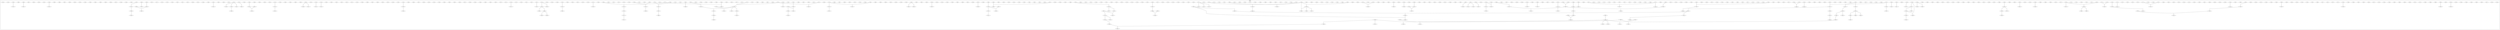 digraph GRAPH_0 {
	edge [ dir=none];
	graph [ rankdir=TB ];
	ratio=auto;
	mincross=2.0;
	node [
		fontsize=11,
		fillcolor=white,
		style=filled,

];
	subgraph cluster_0 {
		label = "tikaboo"
		0 [ label="TV1003", shape=diamond, width=0.000000, height=0.000000 ]
		0 [ label="TV1003", shape=diamond, width=0.000000, height=0.000000 ]
		1 [ label="TV2003", shape=diamond, width=0.000000, height=0.000000 ]
		1 [ label="TV2003", shape=diamond, width=0.000000, height=0.000000 ]
		2 [ label="TV2004", shape=diamond, width=0.000000, height=0.000000 ]
	marr2 [shape=diamond,style=filled,label="",height=.1,width=.1]
		3 [ label="TV2005", shape=diamond, width=0.000000, height=0.000000 ]
	marr3 [shape=diamond,style=filled,label="",height=.1,width=.1]
		4 [ label="TV2017", shape=diamond, width=0.000000, height=0.000000 ]
		4 [ label="TV2017", shape=diamond, width=0.000000, height=0.000000 ]
		5 [ label="TV2026", shape=diamond, width=0.000000, height=0.000000 ]
		5 [ label="TV2026", shape=diamond, width=0.000000, height=0.000000 ]
		6 [ label="TV2030", shape=diamond, width=0.000000, height=0.000000 ]
		6 [ label="TV2030", shape=diamond, width=0.000000, height=0.000000 ]
		7 [ label="TV2031", shape=diamond, width=0.000000, height=0.000000 ]
	marr7 [shape=diamond,style=filled,label="",height=.1,width=.1]
		8 [ label="TV2032", shape=diamond, width=0.000000, height=0.000000 ]
		8 [ label="TV2032", shape=diamond, width=0.000000, height=0.000000 ]
		9 [ label="TV2033", shape=diamond, width=0.000000, height=0.000000 ]
	marr9 [shape=diamond,style=filled,label="",height=.1,width=.1]
		10 [ label="TV2034", shape=diamond, width=0.000000, height=0.000000 ]
		10 [ label="TV2034", shape=diamond, width=0.000000, height=0.000000 ]
		11 [ label="TV2035", shape=diamond, width=0.000000, height=0.000000 ]
		11 [ label="TV2035", shape=diamond, width=0.000000, height=0.000000 ]
		12 [ label="TV2041", shape=diamond, width=0.000000, height=0.000000 ]
	marr12 [shape=diamond,style=filled,label="",height=.1,width=.1]
		13 [ label="TV2048", shape=diamond, width=0.000000, height=0.000000 ]
		13 [ label="TV2048", shape=diamond, width=0.000000, height=0.000000 ]
		14 [ label="TV2053", shape=diamond, width=0.000000, height=0.000000 ]
	marr14 [shape=diamond,style=filled,label="",height=.1,width=.1]
		15 [ label="TV2055", shape=diamond, width=0.000000, height=0.000000 ]
		15 [ label="TV2055", shape=diamond, width=0.000000, height=0.000000 ]
		16 [ label="TV2060", shape=diamond, width=0.000000, height=0.000000 ]
		16 [ label="TV2060", shape=diamond, width=0.000000, height=0.000000 ]
		17 [ label="TV2062", shape=diamond, width=0.000000, height=0.000000 ]
	marr17 [shape=diamond,style=filled,label="",height=.1,width=.1]
		18 [ label="TV2064", shape=diamond, width=0.000000, height=0.000000 ]
	marr18 [shape=diamond,style=filled,label="",height=.1,width=.1]
		19 [ label="TV2065", shape=diamond, width=0.000000, height=0.000000 ]
		19 [ label="TV2065", shape=diamond, width=0.000000, height=0.000000 ]
		20 [ label="TV2066", shape=diamond, width=0.000000, height=0.000000 ]
		20 [ label="TV2066", shape=diamond, width=0.000000, height=0.000000 ]
		21 [ label="TV2068", shape=diamond, width=0.000000, height=0.000000 ]
		21 [ label="TV2068", shape=diamond, width=0.000000, height=0.000000 ]
		22 [ label="TV2069", shape=diamond, width=0.000000, height=0.000000 ]
		22 [ label="TV2069", shape=diamond, width=0.000000, height=0.000000 ]
		23 [ label="TV2071", shape=diamond, width=0.000000, height=0.000000 ]
		23 [ label="TV2071", shape=diamond, width=0.000000, height=0.000000 ]
		24 [ label="TV2078", shape=diamond, width=0.000000, height=0.000000 ]
		24 [ label="TV2078", shape=diamond, width=0.000000, height=0.000000 ]
		25 [ label="TV2080", shape=diamond, width=0.000000, height=0.000000 ]
		25 [ label="TV2080", shape=diamond, width=0.000000, height=0.000000 ]
		26 [ label="TV2086", shape=diamond, width=0.000000, height=0.000000 ]
		26 [ label="TV2086", shape=diamond, width=0.000000, height=0.000000 ]
		27 [ label="TV2090", shape=diamond, width=0.000000, height=0.000000 ]
		27 [ label="TV2090", shape=diamond, width=0.000000, height=0.000000 ]
		28 [ label="TV2091", shape=diamond, width=0.000000, height=0.000000 ]
		28 [ label="TV2091", shape=diamond, width=0.000000, height=0.000000 ]
		29 [ label="TV2252", shape=diamond, width=0.000000, height=0.000000 ]
		29 [ label="TV2252", shape=diamond, width=0.000000, height=0.000000 ]
		30 [ label="TV2253", shape=diamond, width=0.000000, height=0.000000 ]
		30 [ label="TV2253", shape=diamond, width=0.000000, height=0.000000 ]
		31 [ label="TV2254", shape=diamond, width=0.000000, height=0.000000 ]
		31 [ label="TV2254", shape=diamond, width=0.000000, height=0.000000 ]
		32 [ label="TV2257", shape=diamond, width=0.000000, height=0.000000 ]
		32 [ label="TV2257", shape=diamond, width=0.000000, height=0.000000 ]
		33 [ label="TV2258", shape=diamond, width=0.000000, height=0.000000 ]
		33 [ label="TV2258", shape=diamond, width=0.000000, height=0.000000 ]
		34 [ label="TV2259", shape=diamond, width=0.000000, height=0.000000 ]
		34 [ label="TV2259", shape=diamond, width=0.000000, height=0.000000 ]
		35 [ label="TV2261", shape=diamond, width=0.000000, height=0.000000 ]
		35 [ label="TV2261", shape=diamond, width=0.000000, height=0.000000 ]
		36 [ label="TV2265", shape=diamond, width=0.000000, height=0.000000 ]
		36 [ label="TV2265", shape=diamond, width=0.000000, height=0.000000 ]
		37 [ label="TV2268", shape=diamond, width=0.000000, height=0.000000 ]
		37 [ label="TV2268", shape=diamond, width=0.000000, height=0.000000 ]
		38 [ label="TV2269", shape=diamond, width=0.000000, height=0.000000 ]
	marr38 [shape=diamond,style=filled,label="",height=.1,width=.1]
		39 [ label="TV2271", shape=diamond, width=0.000000, height=0.000000 ]
		39 [ label="TV2271", shape=diamond, width=0.000000, height=0.000000 ]
		40 [ label="TV2272", shape=diamond, width=0.000000, height=0.000000 ]
		40 [ label="TV2272", shape=diamond, width=0.000000, height=0.000000 ]
		41 [ label="TV2273", shape=diamond, width=0.000000, height=0.000000 ]
		41 [ label="TV2273", shape=diamond, width=0.000000, height=0.000000 ]
		42 [ label="TV2275", shape=diamond, width=0.000000, height=0.000000 ]
		42 [ label="TV2275", shape=diamond, width=0.000000, height=0.000000 ]
		43 [ label="TV2277", shape=diamond, width=0.000000, height=0.000000 ]
		43 [ label="TV2277", shape=diamond, width=0.000000, height=0.000000 ]
		44 [ label="TV2280", shape=diamond, width=0.000000, height=0.000000 ]
		44 [ label="TV2280", shape=diamond, width=0.000000, height=0.000000 ]
		45 [ label="TV2281", shape=diamond, width=0.000000, height=0.000000 ]
		45 [ label="TV2281", shape=diamond, width=0.000000, height=0.000000 ]
		46 [ label="TV2282", shape=diamond, width=0.000000, height=0.000000 ]
		46 [ label="TV2282", shape=diamond, width=0.000000, height=0.000000 ]
		47 [ label="TV2283", shape=diamond, width=0.000000, height=0.000000 ]
		47 [ label="TV2283", shape=diamond, width=0.000000, height=0.000000 ]
		48 [ label="TV2284", shape=diamond, width=0.000000, height=0.000000 ]
		48 [ label="TV2284", shape=diamond, width=0.000000, height=0.000000 ]
		49 [ label="TV2285", shape=diamond, width=0.000000, height=0.000000 ]
	marr49 [shape=diamond,style=filled,label="",height=.1,width=.1]
		50 [ label="TV2286", shape=diamond, width=0.000000, height=0.000000 ]
		50 [ label="TV2286", shape=diamond, width=0.000000, height=0.000000 ]
		51 [ label="TV2288", shape=diamond, width=0.000000, height=0.000000 ]
		51 [ label="TV2288", shape=diamond, width=0.000000, height=0.000000 ]
		52 [ label="TV2290", shape=diamond, width=0.000000, height=0.000000 ]
		52 [ label="TV2290", shape=diamond, width=0.000000, height=0.000000 ]
		53 [ label="TV2293", shape=diamond, width=0.000000, height=0.000000 ]
		53 [ label="TV2293", shape=diamond, width=0.000000, height=0.000000 ]
		54 [ label="TV2295", shape=diamond, width=0.000000, height=0.000000 ]
		54 [ label="TV2295", shape=diamond, width=0.000000, height=0.000000 ]
		55 [ label="TV2296", shape=diamond, width=0.000000, height=0.000000 ]
		55 [ label="TV2296", shape=diamond, width=0.000000, height=0.000000 ]
		56 [ label="TV2297", shape=diamond, width=0.000000, height=0.000000 ]
		56 [ label="TV2297", shape=diamond, width=0.000000, height=0.000000 ]
		57 [ label="TV2298", shape=diamond, width=0.000000, height=0.000000 ]
		57 [ label="TV2298", shape=diamond, width=0.000000, height=0.000000 ]
		58 [ label="TV2299", shape=diamond, width=0.000000, height=0.000000 ]
	marr58 [shape=diamond,style=filled,label="",height=.1,width=.1]
		59 [ label="TV2300", shape=diamond, width=0.000000, height=0.000000 ]
		59 [ label="TV2300", shape=diamond, width=0.000000, height=0.000000 ]
		60 [ label="TV2302", shape=diamond, width=0.000000, height=0.000000 ]
		60 [ label="TV2302", shape=diamond, width=0.000000, height=0.000000 ]
		61 [ label="TV2304", shape=diamond, width=0.000000, height=0.000000 ]
		61 [ label="TV2304", shape=diamond, width=0.000000, height=0.000000 ]
		62 [ label="TV2501", shape=diamond, width=0.000000, height=0.000000 ]
		62 [ label="TV2501", shape=diamond, width=0.000000, height=0.000000 ]
		63 [ label="TV2502", shape=diamond, width=0.000000, height=0.000000 ]
		63 [ label="TV2502", shape=diamond, width=0.000000, height=0.000000 ]
		64 [ label="TV2503", shape=diamond, width=0.000000, height=0.000000 ]
		64 [ label="TV2503", shape=diamond, width=0.000000, height=0.000000 ]
		65 [ label="TV2504", shape=diamond, width=0.000000, height=0.000000 ]
		65 [ label="TV2504", shape=diamond, width=0.000000, height=0.000000 ]
		66 [ label="TV2506", shape=diamond, width=0.000000, height=0.000000 ]
		66 [ label="TV2506", shape=diamond, width=0.000000, height=0.000000 ]
		67 [ label="TV2508", shape=diamond, width=0.000000, height=0.000000 ]
		67 [ label="TV2508", shape=diamond, width=0.000000, height=0.000000 ]
		68 [ label="TV2511", shape=diamond, width=0.000000, height=0.000000 ]
		68 [ label="TV2511", shape=diamond, width=0.000000, height=0.000000 ]
		69 [ label="TV2514", shape=diamond, width=0.000000, height=0.000000 ]
		69 [ label="TV2514", shape=diamond, width=0.000000, height=0.000000 ]
		70 [ label="TV2515", shape=diamond, width=0.000000, height=0.000000 ]
		70 [ label="TV2515", shape=diamond, width=0.000000, height=0.000000 ]
		71 [ label="TV2517", shape=diamond, width=0.000000, height=0.000000 ]
		71 [ label="TV2517", shape=diamond, width=0.000000, height=0.000000 ]
		72 [ label="TV2518", shape=diamond, width=0.000000, height=0.000000 ]
		72 [ label="TV2518", shape=diamond, width=0.000000, height=0.000000 ]
		73 [ label="TV2519", shape=diamond, width=0.000000, height=0.000000 ]
		73 [ label="TV2519", shape=diamond, width=0.000000, height=0.000000 ]
		74 [ label="TV2520", shape=diamond, width=0.000000, height=0.000000 ]
		74 [ label="TV2520", shape=diamond, width=0.000000, height=0.000000 ]
		75 [ label="TV2522", shape=diamond, width=0.000000, height=0.000000 ]
		75 [ label="TV2522", shape=diamond, width=0.000000, height=0.000000 ]
		76 [ label="TV2523", shape=diamond, width=0.000000, height=0.000000 ]
		76 [ label="TV2523", shape=diamond, width=0.000000, height=0.000000 ]
		77 [ label="TV2524", shape=diamond, width=0.000000, height=0.000000 ]
	marr77 [shape=diamond,style=filled,label="",height=.1,width=.1]
		78 [ label="TV2525", shape=diamond, width=0.000000, height=0.000000 ]
		78 [ label="TV2525", shape=diamond, width=0.000000, height=0.000000 ]
		79 [ label="TV2527", shape=diamond, width=0.000000, height=0.000000 ]
	marr79 [shape=diamond,style=filled,label="",height=.1,width=.1]
		80 [ label="TV2529", shape=diamond, width=0.000000, height=0.000000 ]
		80 [ label="TV2529", shape=diamond, width=0.000000, height=0.000000 ]
		81 [ label="TV2530", shape=diamond, width=0.000000, height=0.000000 ]
		81 [ label="TV2530", shape=diamond, width=0.000000, height=0.000000 ]
		82 [ label="TV2753", shape=diamond, width=0.000000, height=0.000000 ]
		82 [ label="TV2753", shape=diamond, width=0.000000, height=0.000000 ]
		83 [ label="TV2755", shape=diamond, width=0.000000, height=0.000000 ]
	marr83 [shape=diamond,style=filled,label="",height=.1,width=.1]
		84 [ label="TV2757", shape=diamond, width=0.000000, height=0.000000 ]
		84 [ label="TV2757", shape=diamond, width=0.000000, height=0.000000 ]
		85 [ label="TV2759", shape=diamond, width=0.000000, height=0.000000 ]
		85 [ label="TV2759", shape=diamond, width=0.000000, height=0.000000 ]
		86 [ label="TV2762", shape=diamond, width=0.000000, height=0.000000 ]
		86 [ label="TV2762", shape=diamond, width=0.000000, height=0.000000 ]
		87 [ label="TV2764", shape=diamond, width=0.000000, height=0.000000 ]
		87 [ label="TV2764", shape=diamond, width=0.000000, height=0.000000 ]
		88 [ label="TV2766", shape=diamond, width=0.000000, height=0.000000 ]
	marr88 [shape=diamond,style=filled,label="",height=.1,width=.1]
		89 [ label="TV2770", shape=diamond, width=0.000000, height=0.000000 ]
		89 [ label="TV2770", shape=diamond, width=0.000000, height=0.000000 ]
		90 [ label="TV2772", shape=diamond, width=0.000000, height=0.000000 ]
		90 [ label="TV2772", shape=diamond, width=0.000000, height=0.000000 ]
		91 [ label="TV2773", shape=diamond, width=0.000000, height=0.000000 ]
		91 [ label="TV2773", shape=diamond, width=0.000000, height=0.000000 ]
		92 [ label="TV2774", shape=diamond, width=0.000000, height=0.000000 ]
		92 [ label="TV2774", shape=diamond, width=0.000000, height=0.000000 ]
		93 [ label="TV2775", shape=diamond, width=0.000000, height=0.000000 ]
		93 [ label="TV2775", shape=diamond, width=0.000000, height=0.000000 ]
		94 [ label="TV2780", shape=diamond, width=0.000000, height=0.000000 ]
		94 [ label="TV2780", shape=diamond, width=0.000000, height=0.000000 ]
		95 [ label="TV2781", shape=diamond, width=0.000000, height=0.000000 ]
		95 [ label="TV2781", shape=diamond, width=0.000000, height=0.000000 ]
		96 [ label="TV2782", shape=diamond, width=0.000000, height=0.000000 ]
	marr96 [shape=diamond,style=filled,label="",height=.1,width=.1]
		97 [ label="TV2783", shape=diamond, width=0.000000, height=0.000000 ]
		97 [ label="TV2783", shape=diamond, width=0.000000, height=0.000000 ]
		98 [ label="TV2784", shape=diamond, width=0.000000, height=0.000000 ]
		98 [ label="TV2784", shape=diamond, width=0.000000, height=0.000000 ]
		99 [ label="TV2788", shape=diamond, width=0.000000, height=0.000000 ]
	marr99 [shape=diamond,style=filled,label="",height=.1,width=.1]
		100 [ label="TV2789", shape=diamond, width=0.000000, height=0.000000 ]
		100 [ label="TV2789", shape=diamond, width=0.000000, height=0.000000 ]
		101 [ label="TV2790", shape=diamond, width=0.000000, height=0.000000 ]
		101 [ label="TV2790", shape=diamond, width=0.000000, height=0.000000 ]
		102 [ label="TV2792", shape=diamond, width=0.000000, height=0.000000 ]
		102 [ label="TV2792", shape=diamond, width=0.000000, height=0.000000 ]
		103 [ label="TV2795", shape=diamond, width=0.000000, height=0.000000 ]
		103 [ label="TV2795", shape=diamond, width=0.000000, height=0.000000 ]
		104 [ label="TV2796", shape=diamond, width=0.000000, height=0.000000 ]
		104 [ label="TV2796", shape=diamond, width=0.000000, height=0.000000 ]
		105 [ label="TV2797", shape=diamond, width=0.000000, height=0.000000 ]
		105 [ label="TV2797", shape=diamond, width=0.000000, height=0.000000 ]
		106 [ label="TV2798", shape=diamond, width=0.000000, height=0.000000 ]
		106 [ label="TV2798", shape=diamond, width=0.000000, height=0.000000 ]
		107 [ label="TV2804", shape=diamond, width=0.000000, height=0.000000 ]
		107 [ label="TV2804", shape=diamond, width=0.000000, height=0.000000 ]
		108 [ label="TV2806", shape=diamond, width=0.000000, height=0.000000 ]
		108 [ label="TV2806", shape=diamond, width=0.000000, height=0.000000 ]
		109 [ label="TV2808", shape=diamond, width=0.000000, height=0.000000 ]
		109 [ label="TV2808", shape=diamond, width=0.000000, height=0.000000 ]
		110 [ label="TV2810", shape=diamond, width=0.000000, height=0.000000 ]
		110 [ label="TV2810", shape=diamond, width=0.000000, height=0.000000 ]
		111 [ label="TV2812", shape=diamond, width=0.000000, height=0.000000 ]
		111 [ label="TV2812", shape=diamond, width=0.000000, height=0.000000 ]
		112 [ label="TV2813", shape=diamond, width=0.000000, height=0.000000 ]
		112 [ label="TV2813", shape=diamond, width=0.000000, height=0.000000 ]
		113 [ label="TV3001", shape=diamond, width=0.000000, height=0.000000 ]
		113 [ label="TV3001", shape=diamond, width=0.000000, height=0.000000 ]
		114 [ label="TV3002", shape=diamond, width=0.000000, height=0.000000 ]
		114 [ label="TV3002", shape=diamond, width=0.000000, height=0.000000 ]
		115 [ label="TV3003", shape=diamond, width=0.000000, height=0.000000 ]
		115 [ label="TV3003", shape=diamond, width=0.000000, height=0.000000 ]
		116 [ label="TV3005", shape=diamond, width=0.000000, height=0.000000 ]
		116 [ label="TV3005", shape=diamond, width=0.000000, height=0.000000 ]
		117 [ label="TV3006", shape=diamond, width=0.000000, height=0.000000 ]
		117 [ label="TV3006", shape=diamond, width=0.000000, height=0.000000 ]
		118 [ label="TV3007", shape=diamond, width=0.000000, height=0.000000 ]
		118 [ label="TV3007", shape=diamond, width=0.000000, height=0.000000 ]
		119 [ label="TV3008", shape=diamond, width=0.000000, height=0.000000 ]
	marr119 [shape=diamond,style=filled,label="",height=.1,width=.1]
		120 [ label="TV3009", shape=diamond, width=0.000000, height=0.000000 ]
		120 [ label="TV3009", shape=diamond, width=0.000000, height=0.000000 ]
		121 [ label="TV3010", shape=diamond, width=0.000000, height=0.000000 ]
	marr121 [shape=diamond,style=filled,label="",height=.1,width=.1]
		122 [ label="TV3011", shape=diamond, width=0.000000, height=0.000000 ]
	marr122 [shape=diamond,style=filled,label="",height=.1,width=.1]
		123 [ label="TV3012", shape=diamond, width=0.000000, height=0.000000 ]
		123 [ label="TV3012", shape=diamond, width=0.000000, height=0.000000 ]
		124 [ label="TV3013", shape=diamond, width=0.000000, height=0.000000 ]
		124 [ label="TV3013", shape=diamond, width=0.000000, height=0.000000 ]
		125 [ label="TV3014", shape=diamond, width=0.000000, height=0.000000 ]
		125 [ label="TV3014", shape=diamond, width=0.000000, height=0.000000 ]
		126 [ label="TV3015", shape=diamond, width=0.000000, height=0.000000 ]
		126 [ label="TV3015", shape=diamond, width=0.000000, height=0.000000 ]
		127 [ label="TV3016", shape=diamond, width=0.000000, height=0.000000 ]
		127 [ label="TV3016", shape=diamond, width=0.000000, height=0.000000 ]
		128 [ label="TV3017", shape=diamond, width=0.000000, height=0.000000 ]
	marr128 [shape=diamond,style=filled,label="",height=.1,width=.1]
		129 [ label="TV3018", shape=diamond, width=0.000000, height=0.000000 ]
		129 [ label="TV3018", shape=diamond, width=0.000000, height=0.000000 ]
		130 [ label="TV3019", shape=diamond, width=0.000000, height=0.000000 ]
		130 [ label="TV3019", shape=diamond, width=0.000000, height=0.000000 ]
		131 [ label="TV3020", shape=diamond, width=0.000000, height=0.000000 ]
	marr131 [shape=diamond,style=filled,label="",height=.1,width=.1]
		132 [ label="TV3021", shape=diamond, width=0.000000, height=0.000000 ]
		132 [ label="TV3021", shape=diamond, width=0.000000, height=0.000000 ]
		133 [ label="TV3022", shape=diamond, width=0.000000, height=0.000000 ]
		133 [ label="TV3022", shape=diamond, width=0.000000, height=0.000000 ]
		134 [ label="TV3023", shape=diamond, width=0.000000, height=0.000000 ]
		134 [ label="TV3023", shape=diamond, width=0.000000, height=0.000000 ]
		135 [ label="TV3024", shape=diamond, width=0.000000, height=0.000000 ]
		135 [ label="TV3024", shape=diamond, width=0.000000, height=0.000000 ]
		136 [ label="TV3025", shape=diamond, width=0.000000, height=0.000000 ]
		136 [ label="TV3025", shape=diamond, width=0.000000, height=0.000000 ]
		137 [ label="TV3026", shape=diamond, width=0.000000, height=0.000000 ]
	marr137 [shape=diamond,style=filled,label="",height=.1,width=.1]
		138 [ label="TV3027", shape=diamond, width=0.000000, height=0.000000 ]
	marr138 [shape=diamond,style=filled,label="",height=.1,width=.1]
		139 [ label="TV3028", shape=diamond, width=0.000000, height=0.000000 ]
		139 [ label="TV3028", shape=diamond, width=0.000000, height=0.000000 ]
		140 [ label="TV3029", shape=diamond, width=0.000000, height=0.000000 ]
	marr140 [shape=diamond,style=filled,label="",height=.1,width=.1]
		141 [ label="TV3030", shape=diamond, width=0.000000, height=0.000000 ]
		141 [ label="TV3030", shape=diamond, width=0.000000, height=0.000000 ]
		142 [ label="TV3031", shape=diamond, width=0.000000, height=0.000000 ]
		142 [ label="TV3031", shape=diamond, width=0.000000, height=0.000000 ]
		143 [ label="TV3032", shape=diamond, width=0.000000, height=0.000000 ]
	marr143 [shape=diamond,style=filled,label="",height=.1,width=.1]
		144 [ label="TV3033", shape=diamond, width=0.000000, height=0.000000 ]
	marr144 [shape=diamond,style=filled,label="",height=.1,width=.1]
		145 [ label="TV3034", shape=diamond, width=0.000000, height=0.000000 ]
		145 [ label="TV3034", shape=diamond, width=0.000000, height=0.000000 ]
		146 [ label="TV3035", shape=diamond, width=0.000000, height=0.000000 ]
		146 [ label="TV3035", shape=diamond, width=0.000000, height=0.000000 ]
		147 [ label="TV3036", shape=diamond, width=0.000000, height=0.000000 ]
		147 [ label="TV3036", shape=diamond, width=0.000000, height=0.000000 ]
		148 [ label="TV3037", shape=diamond, width=0.000000, height=0.000000 ]
		148 [ label="TV3037", shape=diamond, width=0.000000, height=0.000000 ]
		149 [ label="TV3038", shape=diamond, width=0.000000, height=0.000000 ]
	marr149 [shape=diamond,style=filled,label="",height=.1,width=.1]
		150 [ label="TV3041", shape=diamond, width=0.000000, height=0.000000 ]
	marr150 [shape=diamond,style=filled,label="",height=.1,width=.1]
		151 [ label="TV3042", shape=diamond, width=0.000000, height=0.000000 ]
		151 [ label="TV3042", shape=diamond, width=0.000000, height=0.000000 ]
		152 [ label="TV3043", shape=diamond, width=0.000000, height=0.000000 ]
	marr152 [shape=diamond,style=filled,label="",height=.1,width=.1]
		153 [ label="TV3044", shape=diamond, width=0.000000, height=0.000000 ]
		153 [ label="TV3044", shape=diamond, width=0.000000, height=0.000000 ]
		154 [ label="TV3045", shape=diamond, width=0.000000, height=0.000000 ]
		154 [ label="TV3045", shape=diamond, width=0.000000, height=0.000000 ]
		155 [ label="TV3046", shape=diamond, width=0.000000, height=0.000000 ]
		155 [ label="TV3046", shape=diamond, width=0.000000, height=0.000000 ]
		156 [ label="TV3047", shape=diamond, width=0.000000, height=0.000000 ]
		156 [ label="TV3047", shape=diamond, width=0.000000, height=0.000000 ]
		157 [ label="TV3048", shape=diamond, width=0.000000, height=0.000000 ]
		157 [ label="TV3048", shape=diamond, width=0.000000, height=0.000000 ]
		158 [ label="TV3049", shape=diamond, width=0.000000, height=0.000000 ]
	marr158 [shape=diamond,style=filled,label="",height=.1,width=.1]
		159 [ label="TV3050", shape=diamond, width=0.000000, height=0.000000 ]
		159 [ label="TV3050", shape=diamond, width=0.000000, height=0.000000 ]
		160 [ label="TV3051", shape=diamond, width=0.000000, height=0.000000 ]
		160 [ label="TV3051", shape=diamond, width=0.000000, height=0.000000 ]
		161 [ label="TV3052", shape=diamond, width=0.000000, height=0.000000 ]
		161 [ label="TV3052", shape=diamond, width=0.000000, height=0.000000 ]
		162 [ label="TV3053", shape=diamond, width=0.000000, height=0.000000 ]
		162 [ label="TV3053", shape=diamond, width=0.000000, height=0.000000 ]
		163 [ label="TV3054", shape=diamond, width=0.000000, height=0.000000 ]
		163 [ label="TV3054", shape=diamond, width=0.000000, height=0.000000 ]
		164 [ label="TV3055", shape=diamond, width=0.000000, height=0.000000 ]
	marr164 [shape=diamond,style=filled,label="",height=.1,width=.1]
		165 [ label="TV3056", shape=diamond, width=0.000000, height=0.000000 ]
	marr165 [shape=diamond,style=filled,label="",height=.1,width=.1]
		166 [ label="TV3201", shape=diamond, width=0.000000, height=0.000000 ]
	marr166 [shape=diamond,style=filled,label="",height=.1,width=.1]
		167 [ label="TV3202", shape=diamond, width=0.000000, height=0.000000 ]
	marr167 [shape=diamond,style=filled,label="",height=.1,width=.1]
		168 [ label="TV3203", shape=diamond, width=0.000000, height=0.000000 ]
		168 [ label="TV3203", shape=diamond, width=0.000000, height=0.000000 ]
		169 [ label="TV3204", shape=diamond, width=0.000000, height=0.000000 ]
		169 [ label="TV3204", shape=diamond, width=0.000000, height=0.000000 ]
		170 [ label="TV3205", shape=diamond, width=0.000000, height=0.000000 ]
		170 [ label="TV3205", shape=diamond, width=0.000000, height=0.000000 ]
		171 [ label="TV3206", shape=diamond, width=0.000000, height=0.000000 ]
		171 [ label="TV3206", shape=diamond, width=0.000000, height=0.000000 ]
		172 [ label="TV3208", shape=diamond, width=0.000000, height=0.000000 ]
	marr172 [shape=diamond,style=filled,label="",height=.1,width=.1]
		173 [ label="TV3209", shape=diamond, width=0.000000, height=0.000000 ]
	marr173 [shape=diamond,style=filled,label="",height=.1,width=.1]
		174 [ label="TV3210", shape=diamond, width=0.000000, height=0.000000 ]
		174 [ label="TV3210", shape=diamond, width=0.000000, height=0.000000 ]
		175 [ label="TV3211", shape=diamond, width=0.000000, height=0.000000 ]
	marr175 [shape=diamond,style=filled,label="",height=.1,width=.1]
		176 [ label="TV3212", shape=diamond, width=0.000000, height=0.000000 ]
	marr176 [shape=diamond,style=filled,label="",height=.1,width=.1]
		177 [ label="TV3213", shape=diamond, width=0.000000, height=0.000000 ]
		177 [ label="TV3213", shape=diamond, width=0.000000, height=0.000000 ]
		178 [ label="TV3214", shape=diamond, width=0.000000, height=0.000000 ]
		178 [ label="TV3214", shape=diamond, width=0.000000, height=0.000000 ]
		179 [ label="TV3215", shape=diamond, width=0.000000, height=0.000000 ]
	marr179 [shape=diamond,style=filled,label="",height=.1,width=.1]
		180 [ label="TV3216", shape=diamond, width=0.000000, height=0.000000 ]
		180 [ label="TV3216", shape=diamond, width=0.000000, height=0.000000 ]
		181 [ label="TV3217", shape=diamond, width=0.000000, height=0.000000 ]
		181 [ label="TV3217", shape=diamond, width=0.000000, height=0.000000 ]
		182 [ label="TV3218", shape=diamond, width=0.000000, height=0.000000 ]
	marr182 [shape=diamond,style=filled,label="",height=.1,width=.1]
		183 [ label="TV3219", shape=diamond, width=0.000000, height=0.000000 ]
		183 [ label="TV3219", shape=diamond, width=0.000000, height=0.000000 ]
		184 [ label="TV3220", shape=diamond, width=0.000000, height=0.000000 ]
		184 [ label="TV3220", shape=diamond, width=0.000000, height=0.000000 ]
		185 [ label="TV3221", shape=diamond, width=0.000000, height=0.000000 ]
		185 [ label="TV3221", shape=diamond, width=0.000000, height=0.000000 ]
		186 [ label="TV3222", shape=diamond, width=0.000000, height=0.000000 ]
		186 [ label="TV3222", shape=diamond, width=0.000000, height=0.000000 ]
		187 [ label="TV3223", shape=diamond, width=0.000000, height=0.000000 ]
	marr187 [shape=diamond,style=filled,label="",height=.1,width=.1]
		188 [ label="TV3224", shape=diamond, width=0.000000, height=0.000000 ]
		188 [ label="TV3224", shape=diamond, width=0.000000, height=0.000000 ]
		189 [ label="TV3225", shape=diamond, width=0.000000, height=0.000000 ]
		189 [ label="TV3225", shape=diamond, width=0.000000, height=0.000000 ]
		190 [ label="TV3226", shape=diamond, width=0.000000, height=0.000000 ]
		190 [ label="TV3226", shape=diamond, width=0.000000, height=0.000000 ]
		191 [ label="TV3227", shape=diamond, width=0.000000, height=0.000000 ]
		191 [ label="TV3227", shape=diamond, width=0.000000, height=0.000000 ]
		192 [ label="TV3228", shape=diamond, width=0.000000, height=0.000000 ]
	marr192 [shape=diamond,style=filled,label="",height=.1,width=.1]
		193 [ label="TV3229", shape=diamond, width=0.000000, height=0.000000 ]
		193 [ label="TV3229", shape=diamond, width=0.000000, height=0.000000 ]
		194 [ label="TV3230", shape=diamond, width=0.000000, height=0.000000 ]
		194 [ label="TV3230", shape=diamond, width=0.000000, height=0.000000 ]
		195 [ label="TV3231", shape=diamond, width=0.000000, height=0.000000 ]
	marr195 [shape=diamond,style=filled,label="",height=.1,width=.1]
		196 [ label="TV3232", shape=diamond, width=0.000000, height=0.000000 ]
		196 [ label="TV3232", shape=diamond, width=0.000000, height=0.000000 ]
		197 [ label="TV3233", shape=diamond, width=0.000000, height=0.000000 ]
		197 [ label="TV3233", shape=diamond, width=0.000000, height=0.000000 ]
		198 [ label="TV3234", shape=diamond, width=0.000000, height=0.000000 ]
	marr198 [shape=diamond,style=filled,label="",height=.1,width=.1]
		199 [ label="TV3235", shape=diamond, width=0.000000, height=0.000000 ]
		199 [ label="TV3235", shape=diamond, width=0.000000, height=0.000000 ]
		200 [ label="TV3236", shape=diamond, width=0.000000, height=0.000000 ]
		200 [ label="TV3236", shape=diamond, width=0.000000, height=0.000000 ]
		201 [ label="TV3237", shape=diamond, width=0.000000, height=0.000000 ]
		201 [ label="TV3237", shape=diamond, width=0.000000, height=0.000000 ]
		202 [ label="TV3238", shape=diamond, width=0.000000, height=0.000000 ]
		202 [ label="TV3238", shape=diamond, width=0.000000, height=0.000000 ]
		203 [ label="TV3239", shape=diamond, width=0.000000, height=0.000000 ]
		203 [ label="TV3239", shape=diamond, width=0.000000, height=0.000000 ]
		204 [ label="TV3240", shape=diamond, width=0.000000, height=0.000000 ]
		204 [ label="TV3240", shape=diamond, width=0.000000, height=0.000000 ]
		205 [ label="TV3241", shape=diamond, width=0.000000, height=0.000000 ]
		205 [ label="TV3241", shape=diamond, width=0.000000, height=0.000000 ]
		206 [ label="TV3243", shape=diamond, width=0.000000, height=0.000000 ]
		206 [ label="TV3243", shape=diamond, width=0.000000, height=0.000000 ]
		207 [ label="TV3244", shape=diamond, width=0.000000, height=0.000000 ]
		207 [ label="TV3244", shape=diamond, width=0.000000, height=0.000000 ]
		208 [ label="TV3245", shape=diamond, width=0.000000, height=0.000000 ]
		208 [ label="TV3245", shape=diamond, width=0.000000, height=0.000000 ]
		209 [ label="TV4251", shape=diamond, width=0.000000, height=0.000000 ]
	marr209 [shape=diamond,style=filled,label="",height=.1,width=.1]
		210 [ label="TV4252", shape=diamond, width=0.000000, height=0.000000 ]
	marr210 [shape=diamond,style=filled,label="",height=.1,width=.1]
		211 [ label="TV4253", shape=diamond, width=0.000000, height=0.000000 ]
	marr211 [shape=diamond,style=filled,label="",height=.1,width=.1]
		212 [ label="TV4254", shape=diamond, width=0.000000, height=0.000000 ]
	marr212 [shape=diamond,style=filled,label="",height=.1,width=.1]
		213 [ label="TV4255", shape=diamond, width=0.000000, height=0.000000 ]
	marr213 [shape=diamond,style=filled,label="",height=.1,width=.1]
		214 [ label="TV4256", shape=diamond, width=0.000000, height=0.000000 ]
	marr214 [shape=diamond,style=filled,label="",height=.1,width=.1]
		215 [ label="TV4257", shape=diamond, width=0.000000, height=0.000000 ]
		215 [ label="TV4257", shape=diamond, width=0.000000, height=0.000000 ]
		216 [ label="TV4258", shape=diamond, width=0.000000, height=0.000000 ]
		216 [ label="TV4258", shape=diamond, width=0.000000, height=0.000000 ]
		217 [ label="TV4259", shape=diamond, width=0.000000, height=0.000000 ]
	marr217 [shape=diamond,style=filled,label="",height=.1,width=.1]
		218 [ label="TV4260", shape=diamond, width=0.000000, height=0.000000 ]
		218 [ label="TV4260", shape=diamond, width=0.000000, height=0.000000 ]
		219 [ label="TV4261", shape=diamond, width=0.000000, height=0.000000 ]
	marr219 [shape=diamond,style=filled,label="",height=.1,width=.1]
		220 [ label="TV4262", shape=diamond, width=0.000000, height=0.000000 ]
		220 [ label="TV4262", shape=diamond, width=0.000000, height=0.000000 ]
		221 [ label="TV4263", shape=diamond, width=0.000000, height=0.000000 ]
		221 [ label="TV4263", shape=diamond, width=0.000000, height=0.000000 ]
		222 [ label="TV4264", shape=diamond, width=0.000000, height=0.000000 ]
		222 [ label="TV4264", shape=diamond, width=0.000000, height=0.000000 ]
		223 [ label="TV4265", shape=diamond, width=0.000000, height=0.000000 ]
	marr223 [shape=diamond,style=filled,label="",height=.1,width=.1]
		224 [ label="TV4266", shape=diamond, width=0.000000, height=0.000000 ]
	marr224 [shape=diamond,style=filled,label="",height=.1,width=.1]
		225 [ label="TV4267", shape=diamond, width=0.000000, height=0.000000 ]
	marr225 [shape=diamond,style=filled,label="",height=.1,width=.1]
		226 [ label="TV4268", shape=diamond, width=0.000000, height=0.000000 ]
		226 [ label="TV4268", shape=diamond, width=0.000000, height=0.000000 ]
		227 [ label="TV4269", shape=diamond, width=0.000000, height=0.000000 ]
		227 [ label="TV4269", shape=diamond, width=0.000000, height=0.000000 ]
		228 [ label="TV4270", shape=diamond, width=0.000000, height=0.000000 ]
		228 [ label="TV4270", shape=diamond, width=0.000000, height=0.000000 ]
		229 [ label="TV4271", shape=diamond, width=0.000000, height=0.000000 ]
		229 [ label="TV4271", shape=diamond, width=0.000000, height=0.000000 ]
		230 [ label="TV4272", shape=diamond, width=0.000000, height=0.000000 ]
	marr230 [shape=diamond,style=filled,label="",height=.1,width=.1]
		231 [ label="TV4273", shape=diamond, width=0.000000, height=0.000000 ]
	marr231 [shape=diamond,style=filled,label="",height=.1,width=.1]
		232 [ label="TV4274", shape=diamond, width=0.000000, height=0.000000 ]
		232 [ label="TV4274", shape=diamond, width=0.000000, height=0.000000 ]
		233 [ label="TV4275", shape=diamond, width=0.000000, height=0.000000 ]
		233 [ label="TV4275", shape=diamond, width=0.000000, height=0.000000 ]
		234 [ label="TV4276", shape=diamond, width=0.000000, height=0.000000 ]
		234 [ label="TV4276", shape=diamond, width=0.000000, height=0.000000 ]
		235 [ label="TV4277", shape=diamond, width=0.000000, height=0.000000 ]
	marr235 [shape=diamond,style=filled,label="",height=.1,width=.1]
		236 [ label="TV4278", shape=diamond, width=0.000000, height=0.000000 ]
	marr236 [shape=diamond,style=filled,label="",height=.1,width=.1]
		237 [ label="TV4279", shape=diamond, width=0.000000, height=0.000000 ]
		237 [ label="TV4279", shape=diamond, width=0.000000, height=0.000000 ]
		238 [ label="TV4280", shape=diamond, width=0.000000, height=0.000000 ]
		238 [ label="TV4280", shape=diamond, width=0.000000, height=0.000000 ]
		239 [ label="TV4281", shape=diamond, width=0.000000, height=0.000000 ]
		239 [ label="TV4281", shape=diamond, width=0.000000, height=0.000000 ]
		240 [ label="TV4282", shape=diamond, width=0.000000, height=0.000000 ]
		240 [ label="TV4282", shape=diamond, width=0.000000, height=0.000000 ]
		241 [ label="TV4283", shape=diamond, width=0.000000, height=0.000000 ]
		241 [ label="TV4283", shape=diamond, width=0.000000, height=0.000000 ]
		242 [ label="TV4284", shape=diamond, width=0.000000, height=0.000000 ]
		242 [ label="TV4284", shape=diamond, width=0.000000, height=0.000000 ]
		243 [ label="TV4285", shape=diamond, width=0.000000, height=0.000000 ]
		243 [ label="TV4285", shape=diamond, width=0.000000, height=0.000000 ]
		244 [ label="TV4286", shape=diamond, width=0.000000, height=0.000000 ]
	marr244 [shape=diamond,style=filled,label="",height=.1,width=.1]
		245 [ label="TV4287", shape=diamond, width=0.000000, height=0.000000 ]
	marr245 [shape=diamond,style=filled,label="",height=.1,width=.1]
		246 [ label="TV4288", shape=diamond, width=0.000000, height=0.000000 ]
	marr246 [shape=diamond,style=filled,label="",height=.1,width=.1]
		247 [ label="TV4289", shape=diamond, width=0.000000, height=0.000000 ]
	marr247 [shape=diamond,style=filled,label="",height=.1,width=.1]
		248 [ label="TV4290", shape=diamond, width=0.000000, height=0.000000 ]
		248 [ label="TV4290", shape=diamond, width=0.000000, height=0.000000 ]
		249 [ label="TV4291", shape=diamond, width=0.000000, height=0.000000 ]
		249 [ label="TV4291", shape=diamond, width=0.000000, height=0.000000 ]
		250 [ label="TV4292", shape=diamond, width=0.000000, height=0.000000 ]
	marr250 [shape=diamond,style=filled,label="",height=.1,width=.1]
		251 [ label="TV4293", shape=diamond, width=0.000000, height=0.000000 ]
	marr251 [shape=diamond,style=filled,label="",height=.1,width=.1]
		252 [ label="TV4294", shape=diamond, width=0.000000, height=0.000000 ]
	marr252 [shape=diamond,style=filled,label="",height=.1,width=.1]
		253 [ label="TV4295", shape=diamond, width=0.000000, height=0.000000 ]
		253 [ label="TV4295", shape=diamond, width=0.000000, height=0.000000 ]
		254 [ label="TV4296", shape=diamond, width=0.000000, height=0.000000 ]
		254 [ label="TV4296", shape=diamond, width=0.000000, height=0.000000 ]
		255 [ label="TV4297", shape=diamond, width=0.000000, height=0.000000 ]
		255 [ label="TV4297", shape=diamond, width=0.000000, height=0.000000 ]
		256 [ label="TV4298", shape=diamond, width=0.000000, height=0.000000 ]
		256 [ label="TV4298", shape=diamond, width=0.000000, height=0.000000 ]
		257 [ label="TV4299", shape=diamond, width=0.000000, height=0.000000 ]
	marr257 [shape=diamond,style=filled,label="",height=.1,width=.1]
		258 [ label="TV4300", shape=diamond, width=0.000000, height=0.000000 ]
		258 [ label="TV4300", shape=diamond, width=0.000000, height=0.000000 ]
		259 [ label="TV4301", shape=diamond, width=0.000000, height=0.000000 ]
		259 [ label="TV4301", shape=diamond, width=0.000000, height=0.000000 ]
		260 [ label="TV4302", shape=diamond, width=0.000000, height=0.000000 ]
	marr260 [shape=diamond,style=filled,label="",height=.1,width=.1]
		261 [ label="TV4303", shape=diamond, width=0.000000, height=0.000000 ]
		261 [ label="TV4303", shape=diamond, width=0.000000, height=0.000000 ]
		262 [ label="TV4304", shape=diamond, width=0.000000, height=0.000000 ]
		262 [ label="TV4304", shape=diamond, width=0.000000, height=0.000000 ]
		263 [ label="TV4305", shape=diamond, width=0.000000, height=0.000000 ]
	marr263 [shape=diamond,style=filled,label="",height=.1,width=.1]
		264 [ label="TV4306", shape=diamond, width=0.000000, height=0.000000 ]
		264 [ label="TV4306", shape=diamond, width=0.000000, height=0.000000 ]
		265 [ label="TV4307", shape=diamond, width=0.000000, height=0.000000 ]
	marr265 [shape=diamond,style=filled,label="",height=.1,width=.1]
		266 [ label="TV4308", shape=diamond, width=0.000000, height=0.000000 ]
	marr266 [shape=diamond,style=filled,label="",height=.1,width=.1]
		267 [ label="TV4309", shape=diamond, width=0.000000, height=0.000000 ]
		267 [ label="TV4309", shape=diamond, width=0.000000, height=0.000000 ]
		268 [ label="TV4310", shape=diamond, width=0.000000, height=0.000000 ]
		268 [ label="TV4310", shape=diamond, width=0.000000, height=0.000000 ]
		269 [ label="TV4311", shape=diamond, width=0.000000, height=0.000000 ]
		269 [ label="TV4311", shape=diamond, width=0.000000, height=0.000000 ]
		270 [ label="TV4312", shape=diamond, width=0.000000, height=0.000000 ]
	marr270 [shape=diamond,style=filled,label="",height=.1,width=.1]
		271 [ label="TV4313", shape=diamond, width=0.000000, height=0.000000 ]
		271 [ label="TV4313", shape=diamond, width=0.000000, height=0.000000 ]
		272 [ label="TV4314", shape=diamond, width=0.000000, height=0.000000 ]
		272 [ label="TV4314", shape=diamond, width=0.000000, height=0.000000 ]
		273 [ label="TV4315", shape=diamond, width=0.000000, height=0.000000 ]
		273 [ label="TV4315", shape=diamond, width=0.000000, height=0.000000 ]
		274 [ label="TV4316", shape=diamond, width=0.000000, height=0.000000 ]
	marr274 [shape=diamond,style=filled,label="",height=.1,width=.1]
		275 [ label="TV4317", shape=diamond, width=0.000000, height=0.000000 ]
		275 [ label="TV4317", shape=diamond, width=0.000000, height=0.000000 ]
		276 [ label="TV4318", shape=diamond, width=0.000000, height=0.000000 ]
	marr276 [shape=diamond,style=filled,label="",height=.1,width=.1]
		277 [ label="TV4319", shape=diamond, width=0.000000, height=0.000000 ]
	marr277 [shape=diamond,style=filled,label="",height=.1,width=.1]
		278 [ label="TV4320", shape=diamond, width=0.000000, height=0.000000 ]
	marr278 [shape=diamond,style=filled,label="",height=.1,width=.1]
		279 [ label="TV4321", shape=diamond, width=0.000000, height=0.000000 ]
		279 [ label="TV4321", shape=diamond, width=0.000000, height=0.000000 ]
		280 [ label="TV4322", shape=diamond, width=0.000000, height=0.000000 ]
		280 [ label="TV4322", shape=diamond, width=0.000000, height=0.000000 ]
		281 [ label="TV4501", shape=diamond, width=0.000000, height=0.000000 ]
		281 [ label="TV4501", shape=diamond, width=0.000000, height=0.000000 ]
		282 [ label="TV4502", shape=diamond, width=0.000000, height=0.000000 ]
		282 [ label="TV4502", shape=diamond, width=0.000000, height=0.000000 ]
		283 [ label="TV4503", shape=diamond, width=0.000000, height=0.000000 ]
		283 [ label="TV4503", shape=diamond, width=0.000000, height=0.000000 ]
		284 [ label="TV4504", shape=diamond, width=0.000000, height=0.000000 ]
		284 [ label="TV4504", shape=diamond, width=0.000000, height=0.000000 ]
		285 [ label="TV4505", shape=diamond, width=0.000000, height=0.000000 ]
		285 [ label="TV4505", shape=diamond, width=0.000000, height=0.000000 ]
		286 [ label="TV4506", shape=diamond, width=0.000000, height=0.000000 ]
		286 [ label="TV4506", shape=diamond, width=0.000000, height=0.000000 ]
		287 [ label="TV4507", shape=diamond, width=0.000000, height=0.000000 ]
		287 [ label="TV4507", shape=diamond, width=0.000000, height=0.000000 ]
		288 [ label="TV4508", shape=diamond, width=0.000000, height=0.000000 ]
		288 [ label="TV4508", shape=diamond, width=0.000000, height=0.000000 ]
		289 [ label="TV4509", shape=diamond, width=0.000000, height=0.000000 ]
	marr289 [shape=diamond,style=filled,label="",height=.1,width=.1]
		290 [ label="TV4510", shape=diamond, width=0.000000, height=0.000000 ]
		290 [ label="TV4510", shape=diamond, width=0.000000, height=0.000000 ]
		291 [ label="TV4511", shape=diamond, width=0.000000, height=0.000000 ]
		291 [ label="TV4511", shape=diamond, width=0.000000, height=0.000000 ]
		292 [ label="TV4512", shape=diamond, width=0.000000, height=0.000000 ]
		292 [ label="TV4512", shape=diamond, width=0.000000, height=0.000000 ]
		293 [ label="TV4513", shape=diamond, width=0.000000, height=0.000000 ]
	marr293 [shape=diamond,style=filled,label="",height=.1,width=.1]
		294 [ label="TV4514", shape=diamond, width=0.000000, height=0.000000 ]
	marr294 [shape=diamond,style=filled,label="",height=.1,width=.1]
		295 [ label="TV4515", shape=diamond, width=0.000000, height=0.000000 ]
		295 [ label="TV4515", shape=diamond, width=0.000000, height=0.000000 ]
		296 [ label="TV4516", shape=diamond, width=0.000000, height=0.000000 ]
	marr296 [shape=diamond,style=filled,label="",height=.1,width=.1]
		297 [ label="TV4517", shape=diamond, width=0.000000, height=0.000000 ]
		297 [ label="TV4517", shape=diamond, width=0.000000, height=0.000000 ]
		298 [ label="TV4518", shape=diamond, width=0.000000, height=0.000000 ]
		298 [ label="TV4518", shape=diamond, width=0.000000, height=0.000000 ]
		299 [ label="TV4519", shape=diamond, width=0.000000, height=0.000000 ]
		299 [ label="TV4519", shape=diamond, width=0.000000, height=0.000000 ]
		300 [ label="TV4520", shape=diamond, width=0.000000, height=0.000000 ]
		300 [ label="TV4520", shape=diamond, width=0.000000, height=0.000000 ]
		301 [ label="TV4521", shape=diamond, width=0.000000, height=0.000000 ]
		301 [ label="TV4521", shape=diamond, width=0.000000, height=0.000000 ]
		302 [ label="TV4522", shape=diamond, width=0.000000, height=0.000000 ]
		302 [ label="TV4522", shape=diamond, width=0.000000, height=0.000000 ]
		303 [ label="TV4523", shape=diamond, width=0.000000, height=0.000000 ]
		303 [ label="TV4523", shape=diamond, width=0.000000, height=0.000000 ]
		304 [ label="TV4524", shape=diamond, width=0.000000, height=0.000000 ]
	marr304 [shape=diamond,style=filled,label="",height=.1,width=.1]
		305 [ label="TV4525", shape=diamond, width=0.000000, height=0.000000 ]
	marr305 [shape=diamond,style=filled,label="",height=.1,width=.1]
		306 [ label="TV4526", shape=diamond, width=0.000000, height=0.000000 ]
		306 [ label="TV4526", shape=diamond, width=0.000000, height=0.000000 ]
		307 [ label="TV4528", shape=diamond, width=0.000000, height=0.000000 ]
		307 [ label="TV4528", shape=diamond, width=0.000000, height=0.000000 ]
		308 [ label="TV4529", shape=diamond, width=0.000000, height=0.000000 ]
		308 [ label="TV4529", shape=diamond, width=0.000000, height=0.000000 ]
		309 [ label="TV4530", shape=diamond, width=0.000000, height=0.000000 ]
	marr309 [shape=diamond,style=filled,label="",height=.1,width=.1]
		310 [ label="TV4531", shape=diamond, width=0.000000, height=0.000000 ]
	marr310 [shape=diamond,style=filled,label="",height=.1,width=.1]
		311 [ label="TV4532", shape=diamond, width=0.000000, height=0.000000 ]
		311 [ label="TV4532", shape=diamond, width=0.000000, height=0.000000 ]
		312 [ label="TV4533", shape=diamond, width=0.000000, height=0.000000 ]
	marr312 [shape=diamond,style=filled,label="",height=.1,width=.1]
		313 [ label="TV4534", shape=diamond, width=0.000000, height=0.000000 ]
		313 [ label="TV4534", shape=diamond, width=0.000000, height=0.000000 ]
		314 [ label="TV4535", shape=diamond, width=0.000000, height=0.000000 ]
		314 [ label="TV4535", shape=diamond, width=0.000000, height=0.000000 ]
		315 [ label="TV4536", shape=diamond, width=0.000000, height=0.000000 ]
	marr315 [shape=diamond,style=filled,label="",height=.1,width=.1]
		316 [ label="TV4537", shape=diamond, width=0.000000, height=0.000000 ]
		316 [ label="TV4537", shape=diamond, width=0.000000, height=0.000000 ]
		317 [ label="TV4539", shape=diamond, width=0.000000, height=0.000000 ]
		317 [ label="TV4539", shape=diamond, width=0.000000, height=0.000000 ]
		318 [ label="TV4540", shape=diamond, width=0.000000, height=0.000000 ]
		318 [ label="TV4540", shape=diamond, width=0.000000, height=0.000000 ]
		319 [ label="TV4542", shape=diamond, width=0.000000, height=0.000000 ]
		319 [ label="TV4542", shape=diamond, width=0.000000, height=0.000000 ]
		320 [ label="TV4543", shape=diamond, width=0.000000, height=0.000000 ]
		320 [ label="TV4543", shape=diamond, width=0.000000, height=0.000000 ]
		321 [ label="TV4544", shape=diamond, width=0.000000, height=0.000000 ]
		321 [ label="TV4544", shape=diamond, width=0.000000, height=0.000000 ]
		322 [ label="TV4545", shape=diamond, width=0.000000, height=0.000000 ]
	marr322 [shape=diamond,style=filled,label="",height=.1,width=.1]
		323 [ label="TV4546", shape=diamond, width=0.000000, height=0.000000 ]
	marr323 [shape=diamond,style=filled,label="",height=.1,width=.1]
		324 [ label="TV4547", shape=diamond, width=0.000000, height=0.000000 ]
	marr324 [shape=diamond,style=filled,label="",height=.1,width=.1]
		325 [ label="TV4548", shape=diamond, width=0.000000, height=0.000000 ]
		325 [ label="TV4548", shape=diamond, width=0.000000, height=0.000000 ]
		326 [ label="TV4549", shape=diamond, width=0.000000, height=0.000000 ]
		326 [ label="TV4549", shape=diamond, width=0.000000, height=0.000000 ]
		327 [ label="TV4550", shape=diamond, width=0.000000, height=0.000000 ]
	marr327 [shape=diamond,style=filled,label="",height=.1,width=.1]
		328 [ label="TV4551", shape=diamond, width=0.000000, height=0.000000 ]
		328 [ label="TV4551", shape=diamond, width=0.000000, height=0.000000 ]
		329 [ label="TV4552", shape=diamond, width=0.000000, height=0.000000 ]
		329 [ label="TV4552", shape=diamond, width=0.000000, height=0.000000 ]
		330 [ label="TV4553", shape=diamond, width=0.000000, height=0.000000 ]
		330 [ label="TV4553", shape=diamond, width=0.000000, height=0.000000 ]
		331 [ label="TV4554", shape=diamond, width=0.000000, height=0.000000 ]
	marr331 [shape=diamond,style=filled,label="",height=.1,width=.1]
		332 [ label="TV4555", shape=diamond, width=0.000000, height=0.000000 ]
		332 [ label="TV4555", shape=diamond, width=0.000000, height=0.000000 ]
		333 [ label="TV4556", shape=diamond, width=0.000000, height=0.000000 ]
		333 [ label="TV4556", shape=diamond, width=0.000000, height=0.000000 ]
		334 [ label="TV4557", shape=diamond, width=0.000000, height=0.000000 ]
		334 [ label="TV4557", shape=diamond, width=0.000000, height=0.000000 ]
		335 [ label="TV4558", shape=diamond, width=0.000000, height=0.000000 ]
	marr335 [shape=diamond,style=filled,label="",height=.1,width=.1]
		336 [ label="TV4559", shape=diamond, width=0.000000, height=0.000000 ]
	marr336 [shape=diamond,style=filled,label="",height=.1,width=.1]
		337 [ label="TV4560", shape=diamond, width=0.000000, height=0.000000 ]
	marr337 [shape=diamond,style=filled,label="",height=.1,width=.1]
		338 [ label="TV4561", shape=diamond, width=0.000000, height=0.000000 ]
		338 [ label="TV4561", shape=diamond, width=0.000000, height=0.000000 ]
		339 [ label="TV4562", shape=diamond, width=0.000000, height=0.000000 ]
		339 [ label="TV4562", shape=diamond, width=0.000000, height=0.000000 ]
		340 [ label="TV4563", shape=diamond, width=0.000000, height=0.000000 ]
		340 [ label="TV4563", shape=diamond, width=0.000000, height=0.000000 ]
		341 [ label="TV4564", shape=diamond, width=0.000000, height=0.000000 ]
		341 [ label="TV4564", shape=diamond, width=0.000000, height=0.000000 ]
		342 [ label="TV4565", shape=diamond, width=0.000000, height=0.000000 ]
		342 [ label="TV4565", shape=diamond, width=0.000000, height=0.000000 ]
		343 [ label="TV4566", shape=diamond, width=0.000000, height=0.000000 ]
	marr343 [shape=diamond,style=filled,label="",height=.1,width=.1]
		344 [ label="TV4567", shape=diamond, width=0.000000, height=0.000000 ]
		344 [ label="TV4567", shape=diamond, width=0.000000, height=0.000000 ]
		345 [ label="TV4568", shape=diamond, width=0.000000, height=0.000000 ]
		345 [ label="TV4568", shape=diamond, width=0.000000, height=0.000000 ]
		346 [ label="TV4569", shape=diamond, width=0.000000, height=0.000000 ]
		346 [ label="TV4569", shape=diamond, width=0.000000, height=0.000000 ]
		347 [ label="TV4570", shape=diamond, width=0.000000, height=0.000000 ]
		347 [ label="TV4570", shape=diamond, width=0.000000, height=0.000000 ]
		348 [ label="TV4571", shape=diamond, width=0.000000, height=0.000000 ]
		348 [ label="TV4571", shape=diamond, width=0.000000, height=0.000000 ]
		349 [ label="TV4572", shape=diamond, width=0.000000, height=0.000000 ]
		349 [ label="TV4572", shape=diamond, width=0.000000, height=0.000000 ]
		350 [ label="TV4573", shape=diamond, width=0.000000, height=0.000000 ]
		350 [ label="TV4573", shape=diamond, width=0.000000, height=0.000000 ]
		351 [ label="TV4751", shape=diamond, width=0.000000, height=0.000000 ]
		351 [ label="TV4751", shape=diamond, width=0.000000, height=0.000000 ]
		352 [ label="TV4752", shape=diamond, width=0.000000, height=0.000000 ]
	marr352 [shape=diamond,style=filled,label="",height=.1,width=.1]
		353 [ label="TV4753", shape=diamond, width=0.000000, height=0.000000 ]
		353 [ label="TV4753", shape=diamond, width=0.000000, height=0.000000 ]
		354 [ label="TV4754", shape=diamond, width=0.000000, height=0.000000 ]
	marr354 [shape=diamond,style=filled,label="",height=.1,width=.1]
		355 [ label="TV4755", shape=diamond, width=0.000000, height=0.000000 ]
	marr355 [shape=diamond,style=filled,label="",height=.1,width=.1]
		356 [ label="TV4756", shape=diamond, width=0.000000, height=0.000000 ]
		356 [ label="TV4756", shape=diamond, width=0.000000, height=0.000000 ]
		357 [ label="TV4757", shape=diamond, width=0.000000, height=0.000000 ]
	marr357 [shape=diamond,style=filled,label="",height=.1,width=.1]
		358 [ label="TV4758", shape=diamond, width=0.000000, height=0.000000 ]
		358 [ label="TV4758", shape=diamond, width=0.000000, height=0.000000 ]
		359 [ label="TV4759", shape=diamond, width=0.000000, height=0.000000 ]
		359 [ label="TV4759", shape=diamond, width=0.000000, height=0.000000 ]
		360 [ label="TV4760", shape=diamond, width=0.000000, height=0.000000 ]
	marr360 [shape=diamond,style=filled,label="",height=.1,width=.1]
		361 [ label="TV4761", shape=diamond, width=0.000000, height=0.000000 ]
		361 [ label="TV4761", shape=diamond, width=0.000000, height=0.000000 ]
		362 [ label="TV4762", shape=diamond, width=0.000000, height=0.000000 ]
		362 [ label="TV4762", shape=diamond, width=0.000000, height=0.000000 ]
		363 [ label="TV4763", shape=diamond, width=0.000000, height=0.000000 ]
		363 [ label="TV4763", shape=diamond, width=0.000000, height=0.000000 ]
		364 [ label="TV4764", shape=diamond, width=0.000000, height=0.000000 ]
		364 [ label="TV4764", shape=diamond, width=0.000000, height=0.000000 ]
		365 [ label="TV4765", shape=diamond, width=0.000000, height=0.000000 ]
		365 [ label="TV4765", shape=diamond, width=0.000000, height=0.000000 ]
		366 [ label="TV4766", shape=diamond, width=0.000000, height=0.000000 ]
	marr366 [shape=diamond,style=filled,label="",height=.1,width=.1]
		367 [ label="TV4767", shape=diamond, width=0.000000, height=0.000000 ]
	marr367 [shape=diamond,style=filled,label="",height=.1,width=.1]
		368 [ label="TV4768", shape=diamond, width=0.000000, height=0.000000 ]
		368 [ label="TV4768", shape=diamond, width=0.000000, height=0.000000 ]
		369 [ label="TV4769", shape=diamond, width=0.000000, height=0.000000 ]
	marr369 [shape=diamond,style=filled,label="",height=.1,width=.1]
		370 [ label="TV4770", shape=diamond, width=0.000000, height=0.000000 ]
	marr370 [shape=diamond,style=filled,label="",height=.1,width=.1]
		371 [ label="TV4771", shape=diamond, width=0.000000, height=0.000000 ]
	marr371 [shape=diamond,style=filled,label="",height=.1,width=.1]
		372 [ label="TV4772", shape=diamond, width=0.000000, height=0.000000 ]
		372 [ label="TV4772", shape=diamond, width=0.000000, height=0.000000 ]
		373 [ label="TV4773", shape=diamond, width=0.000000, height=0.000000 ]
	marr373 [shape=diamond,style=filled,label="",height=.1,width=.1]
		374 [ label="TV4774", shape=diamond, width=0.000000, height=0.000000 ]
	marr374 [shape=diamond,style=filled,label="",height=.1,width=.1]
		375 [ label="TV4775", shape=diamond, width=0.000000, height=0.000000 ]
	marr375 [shape=diamond,style=filled,label="",height=.1,width=.1]
		376 [ label="TV4776", shape=diamond, width=0.000000, height=0.000000 ]
	marr376 [shape=diamond,style=filled,label="",height=.1,width=.1]
		377 [ label="TV4777", shape=diamond, width=0.000000, height=0.000000 ]
		377 [ label="TV4777", shape=diamond, width=0.000000, height=0.000000 ]
		378 [ label="TV4778", shape=diamond, width=0.000000, height=0.000000 ]
	marr378 [shape=diamond,style=filled,label="",height=.1,width=.1]
		379 [ label="TV4779", shape=diamond, width=0.000000, height=0.000000 ]
	marr379 [shape=diamond,style=filled,label="",height=.1,width=.1]
		380 [ label="TV4780", shape=diamond, width=0.000000, height=0.000000 ]
	marr380 [shape=diamond,style=filled,label="",height=.1,width=.1]
		381 [ label="TV4781", shape=diamond, width=0.000000, height=0.000000 ]
		381 [ label="TV4781", shape=diamond, width=0.000000, height=0.000000 ]
		382 [ label="TV4782", shape=diamond, width=0.000000, height=0.000000 ]
	marr382 [shape=diamond,style=filled,label="",height=.1,width=.1]
		383 [ label="TV4783", shape=diamond, width=0.000000, height=0.000000 ]
		383 [ label="TV4783", shape=diamond, width=0.000000, height=0.000000 ]
		384 [ label="TV4784", shape=diamond, width=0.000000, height=0.000000 ]
		384 [ label="TV4784", shape=diamond, width=0.000000, height=0.000000 ]
		385 [ label="TV4785", shape=diamond, width=0.000000, height=0.000000 ]
		385 [ label="TV4785", shape=diamond, width=0.000000, height=0.000000 ]
		386 [ label="TV4786", shape=diamond, width=0.000000, height=0.000000 ]
	marr386 [shape=diamond,style=filled,label="",height=.1,width=.1]
		387 [ label="TV4787", shape=diamond, width=0.000000, height=0.000000 ]
		387 [ label="TV4787", shape=diamond, width=0.000000, height=0.000000 ]
		388 [ label="TV4788", shape=diamond, width=0.000000, height=0.000000 ]
		388 [ label="TV4788", shape=diamond, width=0.000000, height=0.000000 ]
		389 [ label="TV4789", shape=diamond, width=0.000000, height=0.000000 ]
	marr389 [shape=diamond,style=filled,label="",height=.1,width=.1]
		390 [ label="TV4790", shape=diamond, width=0.000000, height=0.000000 ]
		390 [ label="TV4790", shape=diamond, width=0.000000, height=0.000000 ]
		391 [ label="TV4791", shape=diamond, width=0.000000, height=0.000000 ]
	marr391 [shape=diamond,style=filled,label="",height=.1,width=.1]
		392 [ label="TV4792", shape=diamond, width=0.000000, height=0.000000 ]
		392 [ label="TV4792", shape=diamond, width=0.000000, height=0.000000 ]
		393 [ label="TV4793", shape=diamond, width=0.000000, height=0.000000 ]
		393 [ label="TV4793", shape=diamond, width=0.000000, height=0.000000 ]
		394 [ label="TV4794", shape=diamond, width=0.000000, height=0.000000 ]
		394 [ label="TV4794", shape=diamond, width=0.000000, height=0.000000 ]
		395 [ label="TV4795", shape=diamond, width=0.000000, height=0.000000 ]
	marr395 [shape=diamond,style=filled,label="",height=.1,width=.1]
		396 [ label="TV4796", shape=diamond, width=0.000000, height=0.000000 ]
	marr396 [shape=diamond,style=filled,label="",height=.1,width=.1]
		397 [ label="TV4797", shape=diamond, width=0.000000, height=0.000000 ]
	marr397 [shape=diamond,style=filled,label="",height=.1,width=.1]
		398 [ label="TV4798", shape=diamond, width=0.000000, height=0.000000 ]
	marr398 [shape=diamond,style=filled,label="",height=.1,width=.1]
		399 [ label="TV4799", shape=diamond, width=0.000000, height=0.000000 ]
		399 [ label="TV4799", shape=diamond, width=0.000000, height=0.000000 ]
		400 [ label="TV4800", shape=diamond, width=0.000000, height=0.000000 ]
		400 [ label="TV4800", shape=diamond, width=0.000000, height=0.000000 ]
		401 [ label="TV4801", shape=diamond, width=0.000000, height=0.000000 ]
		401 [ label="TV4801", shape=diamond, width=0.000000, height=0.000000 ]
		402 [ label="TV4802", shape=diamond, width=0.000000, height=0.000000 ]
	marr402 [shape=diamond,style=filled,label="",height=.1,width=.1]
		403 [ label="TV4804", shape=diamond, width=0.000000, height=0.000000 ]
		403 [ label="TV4804", shape=diamond, width=0.000000, height=0.000000 ]
		404 [ label="TV4805", shape=diamond, width=0.000000, height=0.000000 ]
	marr404 [shape=diamond,style=filled,label="",height=.1,width=.1]
		405 [ label="TV4806", shape=diamond, width=0.000000, height=0.000000 ]
		405 [ label="TV4806", shape=diamond, width=0.000000, height=0.000000 ]
		406 [ label="TV4807", shape=diamond, width=0.000000, height=0.000000 ]
		406 [ label="TV4807", shape=diamond, width=0.000000, height=0.000000 ]
		407 [ label="TV4808", shape=diamond, width=0.000000, height=0.000000 ]
		407 [ label="TV4808", shape=diamond, width=0.000000, height=0.000000 ]
		408 [ label="TV4809", shape=diamond, width=0.000000, height=0.000000 ]
		408 [ label="TV4809", shape=diamond, width=0.000000, height=0.000000 ]
		409 [ label="TV4810", shape=diamond, width=0.000000, height=0.000000 ]
		409 [ label="TV4810", shape=diamond, width=0.000000, height=0.000000 ]
		410 [ label="TV4811", shape=diamond, width=0.000000, height=0.000000 ]
	marr410 [shape=diamond,style=filled,label="",height=.1,width=.1]
		411 [ label="TV4812", shape=diamond, width=0.000000, height=0.000000 ]
		411 [ label="TV4812", shape=diamond, width=0.000000, height=0.000000 ]
		412 [ label="TV4813", shape=diamond, width=0.000000, height=0.000000 ]
	marr412 [shape=diamond,style=filled,label="",height=.1,width=.1]
		413 [ label="TV4814", shape=diamond, width=0.000000, height=0.000000 ]
		413 [ label="TV4814", shape=diamond, width=0.000000, height=0.000000 ]
		414 [ label="TV4816", shape=diamond, width=0.000000, height=0.000000 ]
		414 [ label="TV4816", shape=diamond, width=0.000000, height=0.000000 ]
		415 [ label="TV4817", shape=diamond, width=0.000000, height=0.000000 ]
		415 [ label="TV4817", shape=diamond, width=0.000000, height=0.000000 ]
		416 [ label="TV4818", shape=diamond, width=0.000000, height=0.000000 ]
		416 [ label="TV4818", shape=diamond, width=0.000000, height=0.000000 ]
		417 [ label="TV4819", shape=diamond, width=0.000000, height=0.000000 ]
		417 [ label="TV4819", shape=diamond, width=0.000000, height=0.000000 ]
		418 [ label="TV4820", shape=diamond, width=0.000000, height=0.000000 ]
		418 [ label="TV4820", shape=diamond, width=0.000000, height=0.000000 ]
		419 [ label="TV4821", shape=diamond, width=0.000000, height=0.000000 ]
		419 [ label="TV4821", shape=diamond, width=0.000000, height=0.000000 ]
		420 [ label="TV4822", shape=diamond, width=0.000000, height=0.000000 ]
		420 [ label="TV4822", shape=diamond, width=0.000000, height=0.000000 ]
		421 [ label="TV4823", shape=diamond, width=0.000000, height=0.000000 ]
	marr421 [shape=diamond,style=filled,label="",height=.1,width=.1]
		422 [ label="TV4824", shape=diamond, width=0.000000, height=0.000000 ]
		422 [ label="TV4824", shape=diamond, width=0.000000, height=0.000000 ]
		423 [ label="TV4825", shape=diamond, width=0.000000, height=0.000000 ]
		423 [ label="TV4825", shape=diamond, width=0.000000, height=0.000000 ]
		424 [ label="TV4826", shape=diamond, width=0.000000, height=0.000000 ]
		424 [ label="TV4826", shape=diamond, width=0.000000, height=0.000000 ]
		425 [ label="TV4827", shape=diamond, width=0.000000, height=0.000000 ]
		425 [ label="TV4827", shape=diamond, width=0.000000, height=0.000000 ]
		426 [ label="TV4828", shape=diamond, width=0.000000, height=0.000000 ]
		426 [ label="TV4828", shape=diamond, width=0.000000, height=0.000000 ]
		427 [ label="TV4829", shape=diamond, width=0.000000, height=0.000000 ]
		427 [ label="TV4829", shape=diamond, width=0.000000, height=0.000000 ]
		428 [ label="TV4830", shape=diamond, width=0.000000, height=0.000000 ]
	marr428 [shape=diamond,style=filled,label="",height=.1,width=.1]
		429 [ label="TV4831", shape=diamond, width=0.000000, height=0.000000 ]
		429 [ label="TV4831", shape=diamond, width=0.000000, height=0.000000 ]
		430 [ label="TV4832", shape=diamond, width=0.000000, height=0.000000 ]
		430 [ label="TV4832", shape=diamond, width=0.000000, height=0.000000 ]
		431 [ label="TV4833", shape=diamond, width=0.000000, height=0.000000 ]
		431 [ label="TV4833", shape=diamond, width=0.000000, height=0.000000 ]
		432 [ label="TV4834", shape=diamond, width=0.000000, height=0.000000 ]
		432 [ label="TV4834", shape=diamond, width=0.000000, height=0.000000 ]
		433 [ label="TV4835", shape=diamond, width=0.000000, height=0.000000 ]
		433 [ label="TV4835", shape=diamond, width=0.000000, height=0.000000 ]
		434 [ label="TV4836", shape=diamond, width=0.000000, height=0.000000 ]
		434 [ label="TV4836", shape=diamond, width=0.000000, height=0.000000 ]
		435 [ label="TV4837", shape=diamond, width=0.000000, height=0.000000 ]
		435 [ label="TV4837", shape=diamond, width=0.000000, height=0.000000 ]
		436 [ label="TV4838", shape=diamond, width=0.000000, height=0.000000 ]
		436 [ label="TV4838", shape=diamond, width=0.000000, height=0.000000 ]
		437 [ label="TV4839", shape=diamond, width=0.000000, height=0.000000 ]
	marr437 [shape=diamond,style=filled,label="",height=.1,width=.1]
		438 [ label="TV5001", shape=diamond, width=0.000000, height=0.000000 ]
		438 [ label="TV5001", shape=diamond, width=0.000000, height=0.000000 ]
		439 [ label="TV5002", shape=diamond, width=0.000000, height=0.000000 ]
	marr439 [shape=diamond,style=filled,label="",height=.1,width=.1]
		440 [ label="TV5010", shape=diamond, width=0.000000, height=0.000000 ]
		440 [ label="TV5010", shape=diamond, width=0.000000, height=0.000000 ]
		441 [ label="TV5013", shape=diamond, width=0.000000, height=0.000000 ]
		441 [ label="TV5013", shape=diamond, width=0.000000, height=0.000000 ]
		442 [ label="TV5014", shape=diamond, width=0.000000, height=0.000000 ]
		442 [ label="TV5014", shape=diamond, width=0.000000, height=0.000000 ]
		443 [ label="TV5015", shape=diamond, width=0.000000, height=0.000000 ]
		443 [ label="TV5015", shape=diamond, width=0.000000, height=0.000000 ]
		444 [ label="TV5019", shape=diamond, width=0.000000, height=0.000000 ]
		444 [ label="TV5019", shape=diamond, width=0.000000, height=0.000000 ]
		445 [ label="TV5020", shape=diamond, width=0.000000, height=0.000000 ]
		445 [ label="TV5020", shape=diamond, width=0.000000, height=0.000000 ]
		446 [ label="TV5021", shape=diamond, width=0.000000, height=0.000000 ]
		446 [ label="TV5021", shape=diamond, width=0.000000, height=0.000000 ]
		447 [ label="TV5022", shape=diamond, width=0.000000, height=0.000000 ]
		447 [ label="TV5022", shape=diamond, width=0.000000, height=0.000000 ]
		448 [ label="TV5023", shape=diamond, width=0.000000, height=0.000000 ]
		448 [ label="TV5023", shape=diamond, width=0.000000, height=0.000000 ]
		449 [ label="TV5024", shape=diamond, width=0.000000, height=0.000000 ]
	marr449 [shape=diamond,style=filled,label="",height=.1,width=.1]
		450 [ label="TV5025", shape=diamond, width=0.000000, height=0.000000 ]
		450 [ label="TV5025", shape=diamond, width=0.000000, height=0.000000 ]
		451 [ label="TV5026", shape=diamond, width=0.000000, height=0.000000 ]
		451 [ label="TV5026", shape=diamond, width=0.000000, height=0.000000 ]
		452 [ label="TV5028", shape=diamond, width=0.000000, height=0.000000 ]
	marr452 [shape=diamond,style=filled,label="",height=.1,width=.1]
		453 [ label="TV5029", shape=diamond, width=0.000000, height=0.000000 ]
	marr453 [shape=diamond,style=filled,label="",height=.1,width=.1]
		454 [ label="TV5030", shape=diamond, width=0.000000, height=0.000000 ]
		454 [ label="TV5030", shape=diamond, width=0.000000, height=0.000000 ]
		455 [ label="TV5031", shape=diamond, width=0.000000, height=0.000000 ]
		455 [ label="TV5031", shape=diamond, width=0.000000, height=0.000000 ]
		456 [ label="TV5032", shape=diamond, width=0.000000, height=0.000000 ]
		456 [ label="TV5032", shape=diamond, width=0.000000, height=0.000000 ]
		457 [ label="TV5033", shape=diamond, width=0.000000, height=0.000000 ]
		457 [ label="TV5033", shape=diamond, width=0.000000, height=0.000000 ]
		458 [ label="TV5034", shape=diamond, width=0.000000, height=0.000000 ]
		458 [ label="TV5034", shape=diamond, width=0.000000, height=0.000000 ]
		459 [ label="TV5035", shape=diamond, width=0.000000, height=0.000000 ]
		459 [ label="TV5035", shape=diamond, width=0.000000, height=0.000000 ]
		460 [ label="TV5037", shape=diamond, width=0.000000, height=0.000000 ]
		460 [ label="TV5037", shape=diamond, width=0.000000, height=0.000000 ]
		461 [ label="TV5038", shape=diamond, width=0.000000, height=0.000000 ]
		461 [ label="TV5038", shape=diamond, width=0.000000, height=0.000000 ]
		462 [ label="TV5039", shape=diamond, width=0.000000, height=0.000000 ]
	marr462 [shape=diamond,style=filled,label="",height=.1,width=.1]
		463 [ label="TV5040", shape=diamond, width=0.000000, height=0.000000 ]
		463 [ label="TV5040", shape=diamond, width=0.000000, height=0.000000 ]
		464 [ label="TV5041", shape=diamond, width=0.000000, height=0.000000 ]
	marr464 [shape=diamond,style=filled,label="",height=.1,width=.1]
		465 [ label="TV5042", shape=diamond, width=0.000000, height=0.000000 ]
		465 [ label="TV5042", shape=diamond, width=0.000000, height=0.000000 ]
		466 [ label="TV5043", shape=diamond, width=0.000000, height=0.000000 ]
	marr466 [shape=diamond,style=filled,label="",height=.1,width=.1]
		467 [ label="TV5044", shape=diamond, width=0.000000, height=0.000000 ]
		467 [ label="TV5044", shape=diamond, width=0.000000, height=0.000000 ]
		468 [ label="TV5045", shape=diamond, width=0.000000, height=0.000000 ]
	marr468 [shape=diamond,style=filled,label="",height=.1,width=.1]
		469 [ label="TV5046", shape=diamond, width=0.000000, height=0.000000 ]
		469 [ label="TV5046", shape=diamond, width=0.000000, height=0.000000 ]
		470 [ label="TV5047", shape=diamond, width=0.000000, height=0.000000 ]
		470 [ label="TV5047", shape=diamond, width=0.000000, height=0.000000 ]
		471 [ label="TV5048", shape=diamond, width=0.000000, height=0.000000 ]
		471 [ label="TV5048", shape=diamond, width=0.000000, height=0.000000 ]
		472 [ label="TV5049", shape=diamond, width=0.000000, height=0.000000 ]
		472 [ label="TV5049", shape=diamond, width=0.000000, height=0.000000 ]
		473 [ label="TV5050", shape=diamond, width=0.000000, height=0.000000 ]
		473 [ label="TV5050", shape=diamond, width=0.000000, height=0.000000 ]
		474 [ label="TV5051", shape=diamond, width=0.000000, height=0.000000 ]
		474 [ label="TV5051", shape=diamond, width=0.000000, height=0.000000 ]
		475 [ label="TV5052", shape=diamond, width=0.000000, height=0.000000 ]
	marr475 [shape=diamond,style=filled,label="",height=.1,width=.1]
		476 [ label="TV5054", shape=diamond, width=0.000000, height=0.000000 ]
		476 [ label="TV5054", shape=diamond, width=0.000000, height=0.000000 ]
		477 [ label="TV5055", shape=diamond, width=0.000000, height=0.000000 ]
		477 [ label="TV5055", shape=diamond, width=0.000000, height=0.000000 ]
		478 [ label="TV5056", shape=diamond, width=0.000000, height=0.000000 ]
	marr478 [shape=diamond,style=filled,label="",height=.1,width=.1]
		479 [ label="TV5057", shape=diamond, width=0.000000, height=0.000000 ]
		479 [ label="TV5057", shape=diamond, width=0.000000, height=0.000000 ]
		480 [ label="TV5058", shape=diamond, width=0.000000, height=0.000000 ]
		480 [ label="TV5058", shape=diamond, width=0.000000, height=0.000000 ]
		481 [ label="TV5059", shape=diamond, width=0.000000, height=0.000000 ]
		481 [ label="TV5059", shape=diamond, width=0.000000, height=0.000000 ]
		482 [ label="TV5062", shape=diamond, width=0.000000, height=0.000000 ]
		482 [ label="TV5062", shape=diamond, width=0.000000, height=0.000000 ]
		483 [ label="TV5063", shape=diamond, width=0.000000, height=0.000000 ]
		483 [ label="TV5063", shape=diamond, width=0.000000, height=0.000000 ]
		484 [ label="TV5064", shape=diamond, width=0.000000, height=0.000000 ]
	marr484 [shape=diamond,style=filled,label="",height=.1,width=.1]
		485 [ label="TV5065", shape=diamond, width=0.000000, height=0.000000 ]
		485 [ label="TV5065", shape=diamond, width=0.000000, height=0.000000 ]
		486 [ label="TV5066", shape=diamond, width=0.000000, height=0.000000 ]
		486 [ label="TV5066", shape=diamond, width=0.000000, height=0.000000 ]
		487 [ label="TV5067", shape=diamond, width=0.000000, height=0.000000 ]
		487 [ label="TV5067", shape=diamond, width=0.000000, height=0.000000 ]
		488 [ label="TV5068", shape=diamond, width=0.000000, height=0.000000 ]
		488 [ label="TV5068", shape=diamond, width=0.000000, height=0.000000 ]
		489 [ label="TV5069", shape=diamond, width=0.000000, height=0.000000 ]
		489 [ label="TV5069", shape=diamond, width=0.000000, height=0.000000 ]
		490 [ label="TV5070", shape=diamond, width=0.000000, height=0.000000 ]
		490 [ label="TV5070", shape=diamond, width=0.000000, height=0.000000 ]
		491 [ label="TV5071", shape=diamond, width=0.000000, height=0.000000 ]
	marr491 [shape=diamond,style=filled,label="",height=.1,width=.1]
		492 [ label="TV5073", shape=diamond, width=0.000000, height=0.000000 ]
		492 [ label="TV5073", shape=diamond, width=0.000000, height=0.000000 ]
		493 [ label="TV5074", shape=diamond, width=0.000000, height=0.000000 ]
		493 [ label="TV5074", shape=diamond, width=0.000000, height=0.000000 ]
		494 [ label="TV5075", shape=diamond, width=0.000000, height=0.000000 ]
	marr494 [shape=diamond,style=filled,label="",height=.1,width=.1]
		495 [ label="TV5076", shape=diamond, width=0.000000, height=0.000000 ]
	marr495 [shape=diamond,style=filled,label="",height=.1,width=.1]
		496 [ label="TV5077", shape=diamond, width=0.000000, height=0.000000 ]
		496 [ label="TV5077", shape=diamond, width=0.000000, height=0.000000 ]
		497 [ label="TV5078", shape=diamond, width=0.000000, height=0.000000 ]
		497 [ label="TV5078", shape=diamond, width=0.000000, height=0.000000 ]
		498 [ label="TV5079", shape=diamond, width=0.000000, height=0.000000 ]
		498 [ label="TV5079", shape=diamond, width=0.000000, height=0.000000 ]
		499 [ label="TV5080", shape=diamond, width=0.000000, height=0.000000 ]
	marr499 [shape=diamond,style=filled,label="",height=.1,width=.1]
		500 [ label="TV5081", shape=diamond, width=0.000000, height=0.000000 ]
	marr500 [shape=diamond,style=filled,label="",height=.1,width=.1]
		501 [ label="TV5082", shape=diamond, width=0.000000, height=0.000000 ]
		501 [ label="TV5082", shape=diamond, width=0.000000, height=0.000000 ]
		502 [ label="TV5083", shape=diamond, width=0.000000, height=0.000000 ]
		502 [ label="TV5083", shape=diamond, width=0.000000, height=0.000000 ]
		503 [ label="TV5084", shape=diamond, width=0.000000, height=0.000000 ]
		503 [ label="TV5084", shape=diamond, width=0.000000, height=0.000000 ]
		504 [ label="TV5085", shape=diamond, width=0.000000, height=0.000000 ]
		504 [ label="TV5085", shape=diamond, width=0.000000, height=0.000000 ]
		505 [ label="TV5086", shape=diamond, width=0.000000, height=0.000000 ]
		505 [ label="TV5086", shape=diamond, width=0.000000, height=0.000000 ]
		506 [ label="TV5088", shape=diamond, width=0.000000, height=0.000000 ]
		506 [ label="TV5088", shape=diamond, width=0.000000, height=0.000000 ]
		507 [ label="TV5111", shape=diamond, width=0.000000, height=0.000000 ]
		507 [ label="TV5111", shape=diamond, width=0.000000, height=0.000000 ]
		508 [ label="TV5112", shape=diamond, width=0.000000, height=0.000000 ]
		508 [ label="TV5112", shape=diamond, width=0.000000, height=0.000000 ]
		509 [ label="TV5113", shape=diamond, width=0.000000, height=0.000000 ]
	marr509 [shape=diamond,style=filled,label="",height=.1,width=.1]
		510 [ label="TV5114", shape=diamond, width=0.000000, height=0.000000 ]
		510 [ label="TV5114", shape=diamond, width=0.000000, height=0.000000 ]
		511 [ label="TV5115", shape=diamond, width=0.000000, height=0.000000 ]
		511 [ label="TV5115", shape=diamond, width=0.000000, height=0.000000 ]
		512 [ label="TV5116", shape=diamond, width=0.000000, height=0.000000 ]
		512 [ label="TV5116", shape=diamond, width=0.000000, height=0.000000 ]
		513 [ label="TV5117", shape=diamond, width=0.000000, height=0.000000 ]
	marr513 [shape=diamond,style=filled,label="",height=.1,width=.1]
		514 [ label="TV5118", shape=diamond, width=0.000000, height=0.000000 ]
		514 [ label="TV5118", shape=diamond, width=0.000000, height=0.000000 ]
		515 [ label="TV5119", shape=diamond, width=0.000000, height=0.000000 ]
	marr515 [shape=diamond,style=filled,label="",height=.1,width=.1]
		516 [ label="TV5120", shape=diamond, width=0.000000, height=0.000000 ]
	marr516 [shape=diamond,style=filled,label="",height=.1,width=.1]
		517 [ label="TV5121", shape=diamond, width=0.000000, height=0.000000 ]
		517 [ label="TV5121", shape=diamond, width=0.000000, height=0.000000 ]
		518 [ label="TV5122", shape=diamond, width=0.000000, height=0.000000 ]
		518 [ label="TV5122", shape=diamond, width=0.000000, height=0.000000 ]
		519 [ label="TV5123", shape=diamond, width=0.000000, height=0.000000 ]
		519 [ label="TV5123", shape=diamond, width=0.000000, height=0.000000 ]
		520 [ label="TV5124", shape=diamond, width=0.000000, height=0.000000 ]
	marr520 [shape=diamond,style=filled,label="",height=.1,width=.1]
		521 [ label="TV5125", shape=diamond, width=0.000000, height=0.000000 ]
		521 [ label="TV5125", shape=diamond, width=0.000000, height=0.000000 ]
		522 [ label="TV5126", shape=diamond, width=0.000000, height=0.000000 ]
		522 [ label="TV5126", shape=diamond, width=0.000000, height=0.000000 ]
		523 [ label="TV5127", shape=diamond, width=0.000000, height=0.000000 ]
		523 [ label="TV5127", shape=diamond, width=0.000000, height=0.000000 ]
		524 [ label="TV5128", shape=diamond, width=0.000000, height=0.000000 ]
		524 [ label="TV5128", shape=diamond, width=0.000000, height=0.000000 ]
		525 [ label="TV5129", shape=diamond, width=0.000000, height=0.000000 ]
		525 [ label="TV5129", shape=diamond, width=0.000000, height=0.000000 ]
		526 [ label="TV5130", shape=diamond, width=0.000000, height=0.000000 ]
		526 [ label="TV5130", shape=diamond, width=0.000000, height=0.000000 ]
		527 [ label="TV5131", shape=diamond, width=0.000000, height=0.000000 ]
	marr527 [shape=diamond,style=filled,label="",height=.1,width=.1]
		528 [ label="TV5132", shape=diamond, width=0.000000, height=0.000000 ]
	marr528 [shape=diamond,style=filled,label="",height=.1,width=.1]
		529 [ label="TV5138", shape=diamond, width=0.000000, height=0.000000 ]
	marr529 [shape=diamond,style=filled,label="",height=.1,width=.1]
		530 [ label="TV5139", shape=diamond, width=0.000000, height=0.000000 ]
		530 [ label="TV5139", shape=diamond, width=0.000000, height=0.000000 ]
		531 [ label="TV5140", shape=diamond, width=0.000000, height=0.000000 ]
		531 [ label="TV5140", shape=diamond, width=0.000000, height=0.000000 ]
		532 [ label="TV5141", shape=diamond, width=0.000000, height=0.000000 ]
		532 [ label="TV5141", shape=diamond, width=0.000000, height=0.000000 ]
		533 [ label="TV5142", shape=diamond, width=0.000000, height=0.000000 ]
		533 [ label="TV5142", shape=diamond, width=0.000000, height=0.000000 ]
		534 [ label="TV5143", shape=diamond, width=0.000000, height=0.000000 ]
	marr534 [shape=diamond,style=filled,label="",height=.1,width=.1]
		535 [ label="TV5144", shape=diamond, width=0.000000, height=0.000000 ]
		535 [ label="TV5144", shape=diamond, width=0.000000, height=0.000000 ]
		536 [ label="TV5145", shape=diamond, width=0.000000, height=0.000000 ]
		536 [ label="TV5145", shape=diamond, width=0.000000, height=0.000000 ]
		537 [ label="TV5146", shape=diamond, width=0.000000, height=0.000000 ]
		537 [ label="TV5146", shape=diamond, width=0.000000, height=0.000000 ]
		538 [ label="TV5147", shape=diamond, width=0.000000, height=0.000000 ]
		538 [ label="TV5147", shape=diamond, width=0.000000, height=0.000000 ]
		539 [ label="TV5148", shape=diamond, width=0.000000, height=0.000000 ]
	marr539 [shape=diamond,style=filled,label="",height=.1,width=.1]
		540 [ label="TV5149", shape=diamond, width=0.000000, height=0.000000 ]
		540 [ label="TV5149", shape=diamond, width=0.000000, height=0.000000 ]
		541 [ label="TV5150", shape=diamond, width=0.000000, height=0.000000 ]
		541 [ label="TV5150", shape=diamond, width=0.000000, height=0.000000 ]
		542 [ label="TV5151", shape=diamond, width=0.000000, height=0.000000 ]
		542 [ label="TV5151", shape=diamond, width=0.000000, height=0.000000 ]
		543 [ label="TV5154", shape=diamond, width=0.000000, height=0.000000 ]
		543 [ label="TV5154", shape=diamond, width=0.000000, height=0.000000 ]
		544 [ label="TV5155", shape=diamond, width=0.000000, height=0.000000 ]
		544 [ label="TV5155", shape=diamond, width=0.000000, height=0.000000 ]
		545 [ label="TV5156", shape=diamond, width=0.000000, height=0.000000 ]
		545 [ label="TV5156", shape=diamond, width=0.000000, height=0.000000 ]
		546 [ label="TV5157", shape=diamond, width=0.000000, height=0.000000 ]
	marr546 [shape=diamond,style=filled,label="",height=.1,width=.1]
		547 [ label="TV5163", shape=diamond, width=0.000000, height=0.000000 ]
		547 [ label="TV5163", shape=diamond, width=0.000000, height=0.000000 ]
		548 [ label="TV5164", shape=diamond, width=0.000000, height=0.000000 ]
		548 [ label="TV5164", shape=diamond, width=0.000000, height=0.000000 ]
		549 [ label="TV5165", shape=diamond, width=0.000000, height=0.000000 ]
		549 [ label="TV5165", shape=diamond, width=0.000000, height=0.000000 ]
		550 [ label="TV5166", shape=diamond, width=0.000000, height=0.000000 ]
		550 [ label="TV5166", shape=diamond, width=0.000000, height=0.000000 ]
		551 [ label="TV5167", shape=diamond, width=0.000000, height=0.000000 ]
	marr551 [shape=diamond,style=filled,label="",height=.1,width=.1]
		552 [ label="TV5168", shape=diamond, width=0.000000, height=0.000000 ]
	marr552 [shape=diamond,style=filled,label="",height=.1,width=.1]
		553 [ label="TV5169", shape=diamond, width=0.000000, height=0.000000 ]
		553 [ label="TV5169", shape=diamond, width=0.000000, height=0.000000 ]
		554 [ label="TV5170", shape=diamond, width=0.000000, height=0.000000 ]
		554 [ label="TV5170", shape=diamond, width=0.000000, height=0.000000 ]
		555 [ label="TV5171", shape=diamond, width=0.000000, height=0.000000 ]
		555 [ label="TV5171", shape=diamond, width=0.000000, height=0.000000 ]
		556 [ label="TV5172", shape=diamond, width=0.000000, height=0.000000 ]
	marr556 [shape=diamond,style=filled,label="",height=.1,width=.1]
		557 [ label="TV5173", shape=diamond, width=0.000000, height=0.000000 ]
		557 [ label="TV5173", shape=diamond, width=0.000000, height=0.000000 ]
		558 [ label="TV5174", shape=diamond, width=0.000000, height=0.000000 ]
		558 [ label="TV5174", shape=diamond, width=0.000000, height=0.000000 ]
		559 [ label="TV5175", shape=diamond, width=0.000000, height=0.000000 ]
	marr559 [shape=diamond,style=filled,label="",height=.1,width=.1]
		560 [ label="TV5176", shape=diamond, width=0.000000, height=0.000000 ]
		560 [ label="TV5176", shape=diamond, width=0.000000, height=0.000000 ]
		561 [ label="TV5177", shape=diamond, width=0.000000, height=0.000000 ]
	marr561 [shape=diamond,style=filled,label="",height=.1,width=.1]
		562 [ label="TV5178", shape=diamond, width=0.000000, height=0.000000 ]
		562 [ label="TV5178", shape=diamond, width=0.000000, height=0.000000 ]
		563 [ label="TV5179", shape=diamond, width=0.000000, height=0.000000 ]
		563 [ label="TV5179", shape=diamond, width=0.000000, height=0.000000 ]
		564 [ label="TV5180", shape=diamond, width=0.000000, height=0.000000 ]
		564 [ label="TV5180", shape=diamond, width=0.000000, height=0.000000 ]
		565 [ label="TV5181", shape=diamond, width=0.000000, height=0.000000 ]
		565 [ label="TV5181", shape=diamond, width=0.000000, height=0.000000 ]
		566 [ label="TV5182", shape=diamond, width=0.000000, height=0.000000 ]
		566 [ label="TV5182", shape=diamond, width=0.000000, height=0.000000 ]
		567 [ label="TV5183", shape=diamond, width=0.000000, height=0.000000 ]
		567 [ label="TV5183", shape=diamond, width=0.000000, height=0.000000 ]
		568 [ label="TV5184", shape=diamond, width=0.000000, height=0.000000 ]
		568 [ label="TV5184", shape=diamond, width=0.000000, height=0.000000 ]
		569 [ label="TV5185", shape=diamond, width=0.000000, height=0.000000 ]
	marr569 [shape=diamond,style=filled,label="",height=.1,width=.1]
		570 [ label="TV5186", shape=diamond, width=0.000000, height=0.000000 ]
		570 [ label="TV5186", shape=diamond, width=0.000000, height=0.000000 ]
		571 [ label="TV5187", shape=diamond, width=0.000000, height=0.000000 ]
		571 [ label="TV5187", shape=diamond, width=0.000000, height=0.000000 ]
		572 [ label="TV5189", shape=diamond, width=0.000000, height=0.000000 ]
		572 [ label="TV5189", shape=diamond, width=0.000000, height=0.000000 ]
		573 [ label="TV5190", shape=diamond, width=0.000000, height=0.000000 ]
		573 [ label="TV5190", shape=diamond, width=0.000000, height=0.000000 ]
		574 [ label="TV5191", shape=diamond, width=0.000000, height=0.000000 ]
		574 [ label="TV5191", shape=diamond, width=0.000000, height=0.000000 ]
		575 [ label="TV5192", shape=diamond, width=0.000000, height=0.000000 ]
		575 [ label="TV5192", shape=diamond, width=0.000000, height=0.000000 ]
		576 [ label="TV5193", shape=diamond, width=0.000000, height=0.000000 ]
		576 [ label="TV5193", shape=diamond, width=0.000000, height=0.000000 ]
		577 [ label="TV5194", shape=diamond, width=0.000000, height=0.000000 ]
		577 [ label="TV5194", shape=diamond, width=0.000000, height=0.000000 ]
		578 [ label="TV5195", shape=diamond, width=0.000000, height=0.000000 ]
		578 [ label="TV5195", shape=diamond, width=0.000000, height=0.000000 ]
		579 [ label="TV5196", shape=diamond, width=0.000000, height=0.000000 ]
		579 [ label="TV5196", shape=diamond, width=0.000000, height=0.000000 ]
		580 [ label="TV5197", shape=diamond, width=0.000000, height=0.000000 ]
		580 [ label="TV5197", shape=diamond, width=0.000000, height=0.000000 ]
		581 [ label="TV5198", shape=diamond, width=0.000000, height=0.000000 ]
		581 [ label="TV5198", shape=diamond, width=0.000000, height=0.000000 ]
		582 [ label="TV5199", shape=diamond, width=0.000000, height=0.000000 ]
		582 [ label="TV5199", shape=diamond, width=0.000000, height=0.000000 ]
		583 [ label="TV5200", shape=diamond, width=0.000000, height=0.000000 ]
		583 [ label="TV5200", shape=diamond, width=0.000000, height=0.000000 ]
		584 [ label="TV5201", shape=diamond, width=0.000000, height=0.000000 ]
	marr584 [shape=diamond,style=filled,label="",height=.1,width=.1]
		585 [ label="TV5202", shape=diamond, width=0.000000, height=0.000000 ]
		585 [ label="TV5202", shape=diamond, width=0.000000, height=0.000000 ]
		586 [ label="TV5203", shape=diamond, width=0.000000, height=0.000000 ]
		586 [ label="TV5203", shape=diamond, width=0.000000, height=0.000000 ]
		587 [ label="TV5204", shape=diamond, width=0.000000, height=0.000000 ]
		587 [ label="TV5204", shape=diamond, width=0.000000, height=0.000000 ]
		588 [ label="TV5205", shape=diamond, width=0.000000, height=0.000000 ]
		588 [ label="TV5205", shape=diamond, width=0.000000, height=0.000000 ]
		589 [ label="TV5206", shape=diamond, width=0.000000, height=0.000000 ]
		589 [ label="TV5206", shape=diamond, width=0.000000, height=0.000000 ]
		590 [ label="TV5207", shape=diamond, width=0.000000, height=0.000000 ]
		590 [ label="TV5207", shape=diamond, width=0.000000, height=0.000000 ]
		591 [ label="TV5208", shape=diamond, width=0.000000, height=0.000000 ]
		591 [ label="TV5208", shape=diamond, width=0.000000, height=0.000000 ]
		592 [ label="TV5209", shape=diamond, width=0.000000, height=0.000000 ]
		592 [ label="TV5209", shape=diamond, width=0.000000, height=0.000000 ]
		593 [ label="TV5210", shape=diamond, width=0.000000, height=0.000000 ]
		593 [ label="TV5210", shape=diamond, width=0.000000, height=0.000000 ]
		594 [ label="TV5211", shape=diamond, width=0.000000, height=0.000000 ]
		594 [ label="TV5211", shape=diamond, width=0.000000, height=0.000000 ]
		595 [ label="TV5212", shape=diamond, width=0.000000, height=0.000000 ]
		595 [ label="TV5212", shape=diamond, width=0.000000, height=0.000000 ]
		596 [ label="TV5213", shape=diamond, width=0.000000, height=0.000000 ]
		596 [ label="TV5213", shape=diamond, width=0.000000, height=0.000000 ]
		597 [ label="TV5214", shape=diamond, width=0.000000, height=0.000000 ]
		597 [ label="TV5214", shape=diamond, width=0.000000, height=0.000000 ]
		598 [ label="TV5215", shape=diamond, width=0.000000, height=0.000000 ]
		598 [ label="TV5215", shape=diamond, width=0.000000, height=0.000000 ]
		599 [ label="TV5216", shape=diamond, width=0.000000, height=0.000000 ]
	marr599 [shape=diamond,style=filled,label="",height=.1,width=.1]
		600 [ label="TV5217", shape=diamond, width=0.000000, height=0.000000 ]
	marr600 [shape=diamond,style=filled,label="",height=.1,width=.1]
		601 [ label="TV5218", shape=diamond, width=0.000000, height=0.000000 ]
	marr601 [shape=diamond,style=filled,label="",height=.1,width=.1]
		602 [ label="TV5219", shape=diamond, width=0.000000, height=0.000000 ]
		602 [ label="TV5219", shape=diamond, width=0.000000, height=0.000000 ]
		603 [ label="TV5220", shape=diamond, width=0.000000, height=0.000000 ]
		603 [ label="TV5220", shape=diamond, width=0.000000, height=0.000000 ]
		604 [ label="TV5221", shape=diamond, width=0.000000, height=0.000000 ]
		604 [ label="TV5221", shape=diamond, width=0.000000, height=0.000000 ]
		605 [ label="TV5222", shape=diamond, width=0.000000, height=0.000000 ]
	marr605 [shape=diamond,style=filled,label="",height=.1,width=.1]
		606 [ label="TV5223", shape=diamond, width=0.000000, height=0.000000 ]
		606 [ label="TV5223", shape=diamond, width=0.000000, height=0.000000 ]
		607 [ label="TV5224", shape=diamond, width=0.000000, height=0.000000 ]
		607 [ label="TV5224", shape=diamond, width=0.000000, height=0.000000 ]
		608 [ label="TV5225", shape=diamond, width=0.000000, height=0.000000 ]
		608 [ label="TV5225", shape=diamond, width=0.000000, height=0.000000 ]
		609 [ label="TV5226", shape=diamond, width=0.000000, height=0.000000 ]
		609 [ label="TV5226", shape=diamond, width=0.000000, height=0.000000 ]
		610 [ label="TV5227", shape=diamond, width=0.000000, height=0.000000 ]
	marr610 [shape=diamond,style=filled,label="",height=.1,width=.1]
		611 [ label="TV5228", shape=diamond, width=0.000000, height=0.000000 ]
	marr611 [shape=diamond,style=filled,label="",height=.1,width=.1]
		612 [ label="TV5229", shape=diamond, width=0.000000, height=0.000000 ]
	marr612 [shape=diamond,style=filled,label="",height=.1,width=.1]
		613 [ label="TV5230", shape=diamond, width=0.000000, height=0.000000 ]
		613 [ label="TV5230", shape=diamond, width=0.000000, height=0.000000 ]
		614 [ label="TV5231", shape=diamond, width=0.000000, height=0.000000 ]
		614 [ label="TV5231", shape=diamond, width=0.000000, height=0.000000 ]
		615 [ label="TV5232", shape=diamond, width=0.000000, height=0.000000 ]
	marr615 [shape=diamond,style=filled,label="",height=.1,width=.1]
		616 [ label="TV5233", shape=diamond, width=0.000000, height=0.000000 ]
		616 [ label="TV5233", shape=diamond, width=0.000000, height=0.000000 ]
		617 [ label="TV5234", shape=diamond, width=0.000000, height=0.000000 ]
		617 [ label="TV5234", shape=diamond, width=0.000000, height=0.000000 ]
		618 [ label="TV5235", shape=diamond, width=0.000000, height=0.000000 ]
	marr618 [shape=diamond,style=filled,label="",height=.1,width=.1]
		619 [ label="TV5236", shape=diamond, width=0.000000, height=0.000000 ]
	marr619 [shape=diamond,style=filled,label="",height=.1,width=.1]
		620 [ label="TV5237", shape=diamond, width=0.000000, height=0.000000 ]
	marr620 [shape=diamond,style=filled,label="",height=.1,width=.1]
		621 [ label="TV5238", shape=diamond, width=0.000000, height=0.000000 ]
	marr621 [shape=diamond,style=filled,label="",height=.1,width=.1]
		622 [ label="TV5239", shape=diamond, width=0.000000, height=0.000000 ]
	marr622 [shape=diamond,style=filled,label="",height=.1,width=.1]
		623 [ label="TV5240", shape=diamond, width=0.000000, height=0.000000 ]
	marr623 [shape=diamond,style=filled,label="",height=.1,width=.1]
		624 [ label="TV5241", shape=diamond, width=0.000000, height=0.000000 ]
		624 [ label="TV5241", shape=diamond, width=0.000000, height=0.000000 ]
		625 [ label="TV5242", shape=diamond, width=0.000000, height=0.000000 ]
		625 [ label="TV5242", shape=diamond, width=0.000000, height=0.000000 ]
		626 [ label="TV5243", shape=diamond, width=0.000000, height=0.000000 ]
		626 [ label="TV5243", shape=diamond, width=0.000000, height=0.000000 ]
		627 [ label="TV5244", shape=diamond, width=0.000000, height=0.000000 ]
	marr627 [shape=diamond,style=filled,label="",height=.1,width=.1]
		628 [ label="TV5245", shape=diamond, width=0.000000, height=0.000000 ]
		628 [ label="TV5245", shape=diamond, width=0.000000, height=0.000000 ]
		629 [ label="TV5246", shape=diamond, width=0.000000, height=0.000000 ]
		629 [ label="TV5246", shape=diamond, width=0.000000, height=0.000000 ]
		630 [ label="TV5247", shape=diamond, width=0.000000, height=0.000000 ]
	marr630 [shape=diamond,style=filled,label="",height=.1,width=.1]
		631 [ label="TV5248", shape=diamond, width=0.000000, height=0.000000 ]
		631 [ label="TV5248", shape=diamond, width=0.000000, height=0.000000 ]
		632 [ label="TV5249", shape=diamond, width=0.000000, height=0.000000 ]
	marr632 [shape=diamond,style=filled,label="",height=.1,width=.1]
		633 [ label="TV5250", shape=diamond, width=0.000000, height=0.000000 ]
	marr633 [shape=diamond,style=filled,label="",height=.1,width=.1]
		634 [ label="TV5251", shape=diamond, width=0.000000, height=0.000000 ]
	marr634 [shape=diamond,style=filled,label="",height=.1,width=.1]
		635 [ label="TV5252", shape=diamond, width=0.000000, height=0.000000 ]
	marr635 [shape=diamond,style=filled,label="",height=.1,width=.1]
		636 [ label="TV5253", shape=diamond, width=0.000000, height=0.000000 ]
		636 [ label="TV5253", shape=diamond, width=0.000000, height=0.000000 ]
		637 [ label="TV5254", shape=diamond, width=0.000000, height=0.000000 ]
	marr637 [shape=diamond,style=filled,label="",height=.1,width=.1]
		638 [ label="TV5255", shape=diamond, width=0.000000, height=0.000000 ]
		638 [ label="TV5255", shape=diamond, width=0.000000, height=0.000000 ]
		639 [ label="TV5256", shape=diamond, width=0.000000, height=0.000000 ]
		639 [ label="TV5256", shape=diamond, width=0.000000, height=0.000000 ]
		640 [ label="TV5257", shape=diamond, width=0.000000, height=0.000000 ]
	marr640 [shape=diamond,style=filled,label="",height=.1,width=.1]
		641 [ label="TV5258", shape=diamond, width=0.000000, height=0.000000 ]
		641 [ label="TV5258", shape=diamond, width=0.000000, height=0.000000 ]
		642 [ label="TV5259", shape=diamond, width=0.000000, height=0.000000 ]
		642 [ label="TV5259", shape=diamond, width=0.000000, height=0.000000 ]
		643 [ label="TV5260", shape=diamond, width=0.000000, height=0.000000 ]
		643 [ label="TV5260", shape=diamond, width=0.000000, height=0.000000 ]
		644 [ label="TV5261", shape=diamond, width=0.000000, height=0.000000 ]
		644 [ label="TV5261", shape=diamond, width=0.000000, height=0.000000 ]
		645 [ label="TV5262", shape=diamond, width=0.000000, height=0.000000 ]
	marr645 [shape=diamond,style=filled,label="",height=.1,width=.1]
		646 [ label="TV5263", shape=diamond, width=0.000000, height=0.000000 ]
	marr646 [shape=diamond,style=filled,label="",height=.1,width=.1]
		647 [ label="TV5264", shape=diamond, width=0.000000, height=0.000000 ]
		647 [ label="TV5264", shape=diamond, width=0.000000, height=0.000000 ]
		648 [ label="TV5265", shape=diamond, width=0.000000, height=0.000000 ]
		648 [ label="TV5265", shape=diamond, width=0.000000, height=0.000000 ]
		649 [ label="TV5266", shape=diamond, width=0.000000, height=0.000000 ]
		649 [ label="TV5266", shape=diamond, width=0.000000, height=0.000000 ]
		650 [ label="TV5267", shape=diamond, width=0.000000, height=0.000000 ]
		650 [ label="TV5267", shape=diamond, width=0.000000, height=0.000000 ]
		651 [ label="TV5268", shape=diamond, width=0.000000, height=0.000000 ]
	marr651 [shape=diamond,style=filled,label="",height=.1,width=.1]
		652 [ label="TV5269", shape=diamond, width=0.000000, height=0.000000 ]
		652 [ label="TV5269", shape=diamond, width=0.000000, height=0.000000 ]
		653 [ label="TV5270", shape=diamond, width=0.000000, height=0.000000 ]
		653 [ label="TV5270", shape=diamond, width=0.000000, height=0.000000 ]
		654 [ label="TV5271", shape=diamond, width=0.000000, height=0.000000 ]
		654 [ label="TV5271", shape=diamond, width=0.000000, height=0.000000 ]
		655 [ label="TV5272", shape=diamond, width=0.000000, height=0.000000 ]
		655 [ label="TV5272", shape=diamond, width=0.000000, height=0.000000 ]
		656 [ label="TV5273", shape=diamond, width=0.000000, height=0.000000 ]
		656 [ label="TV5273", shape=diamond, width=0.000000, height=0.000000 ]
		657 [ label="TV5274", shape=diamond, width=0.000000, height=0.000000 ]
	marr657 [shape=diamond,style=filled,label="",height=.1,width=.1]
		658 [ label="TV5275", shape=diamond, width=0.000000, height=0.000000 ]
		658 [ label="TV5275", shape=diamond, width=0.000000, height=0.000000 ]
		659 [ label="TV5276", shape=diamond, width=0.000000, height=0.000000 ]
		659 [ label="TV5276", shape=diamond, width=0.000000, height=0.000000 ]
		660 [ label="TV5277", shape=diamond, width=0.000000, height=0.000000 ]
		660 [ label="TV5277", shape=diamond, width=0.000000, height=0.000000 ]
		661 [ label="TV5278", shape=diamond, width=0.000000, height=0.000000 ]
		661 [ label="TV5278", shape=diamond, width=0.000000, height=0.000000 ]
		662 [ label="TV5279", shape=diamond, width=0.000000, height=0.000000 ]
		662 [ label="TV5279", shape=diamond, width=0.000000, height=0.000000 ]
		663 [ label="TV5280", shape=diamond, width=0.000000, height=0.000000 ]
	marr663 [shape=diamond,style=filled,label="",height=.1,width=.1]
		664 [ label="TV5281", shape=diamond, width=0.000000, height=0.000000 ]
	marr664 [shape=diamond,style=filled,label="",height=.1,width=.1]
		665 [ label="TV5282", shape=diamond, width=0.000000, height=0.000000 ]
		665 [ label="TV5282", shape=diamond, width=0.000000, height=0.000000 ]
		666 [ label="TV5283", shape=diamond, width=0.000000, height=0.000000 ]
		666 [ label="TV5283", shape=diamond, width=0.000000, height=0.000000 ]
		667 [ label="TV5284", shape=diamond, width=0.000000, height=0.000000 ]
		667 [ label="TV5284", shape=diamond, width=0.000000, height=0.000000 ]
		668 [ label="TV5285", shape=diamond, width=0.000000, height=0.000000 ]
		668 [ label="TV5285", shape=diamond, width=0.000000, height=0.000000 ]
		669 [ label="TV5286", shape=diamond, width=0.000000, height=0.000000 ]
		669 [ label="TV5286", shape=diamond, width=0.000000, height=0.000000 ]
		670 [ label="TV5287", shape=diamond, width=0.000000, height=0.000000 ]
		670 [ label="TV5287", shape=diamond, width=0.000000, height=0.000000 ]
		671 [ label="TV5288", shape=diamond, width=0.000000, height=0.000000 ]
		671 [ label="TV5288", shape=diamond, width=0.000000, height=0.000000 ]
		672 [ label="TV5289", shape=diamond, width=0.000000, height=0.000000 ]
		672 [ label="TV5289", shape=diamond, width=0.000000, height=0.000000 ]
		673 [ label="TV5290", shape=diamond, width=0.000000, height=0.000000 ]
		673 [ label="TV5290", shape=diamond, width=0.000000, height=0.000000 ]
		674 [ label="TV5291", shape=diamond, width=0.000000, height=0.000000 ]
		674 [ label="TV5291", shape=diamond, width=0.000000, height=0.000000 ]
		675 [ label="TV5292", shape=diamond, width=0.000000, height=0.000000 ]
		675 [ label="TV5292", shape=diamond, width=0.000000, height=0.000000 ]
		676 [ label="TV5293", shape=diamond, width=0.000000, height=0.000000 ]
		676 [ label="TV5293", shape=diamond, width=0.000000, height=0.000000 ]
		677 [ label="TV5294", shape=diamond, width=0.000000, height=0.000000 ]
		677 [ label="TV5294", shape=diamond, width=0.000000, height=0.000000 ]
		678 [ label="TV5295", shape=diamond, width=0.000000, height=0.000000 ]
		678 [ label="TV5295", shape=diamond, width=0.000000, height=0.000000 ]
		679 [ label="TV5296", shape=diamond, width=0.000000, height=0.000000 ]
		679 [ label="TV5296", shape=diamond, width=0.000000, height=0.000000 ]
		680 [ label="TV5297", shape=diamond, width=0.000000, height=0.000000 ]
		680 [ label="TV5297", shape=diamond, width=0.000000, height=0.000000 ]
		681 [ label="TV5298", shape=diamond, width=0.000000, height=0.000000 ]
		681 [ label="TV5298", shape=diamond, width=0.000000, height=0.000000 ]
		682 [ label="TV5299", shape=diamond, width=0.000000, height=0.000000 ]
		682 [ label="TV5299", shape=diamond, width=0.000000, height=0.000000 ]
		683 [ label="TV5300", shape=diamond, width=0.000000, height=0.000000 ]
		683 [ label="TV5300", shape=diamond, width=0.000000, height=0.000000 ]
		684 [ label="TV5301", shape=diamond, width=0.000000, height=0.000000 ]
		684 [ label="TV5301", shape=diamond, width=0.000000, height=0.000000 ]
		685 [ label="TV5302", shape=diamond, width=0.000000, height=0.000000 ]
		685 [ label="TV5302", shape=diamond, width=0.000000, height=0.000000 ]
		686 [ label="TV5303", shape=diamond, width=0.000000, height=0.000000 ]
	marr686 [shape=diamond,style=filled,label="",height=.1,width=.1]
		687 [ label="TV5304", shape=diamond, width=0.000000, height=0.000000 ]
	marr687 [shape=diamond,style=filled,label="",height=.1,width=.1]
		688 [ label="TV5305", shape=diamond, width=0.000000, height=0.000000 ]
		688 [ label="TV5305", shape=diamond, width=0.000000, height=0.000000 ]
		689 [ label="TV5306", shape=diamond, width=0.000000, height=0.000000 ]
	marr689 [shape=diamond,style=filled,label="",height=.1,width=.1]
		690 [ label="TV5307", shape=diamond, width=0.000000, height=0.000000 ]
		690 [ label="TV5307", shape=diamond, width=0.000000, height=0.000000 ]
		691 [ label="TV5308", shape=diamond, width=0.000000, height=0.000000 ]
		691 [ label="TV5308", shape=diamond, width=0.000000, height=0.000000 ]
		692 [ label="TV5309", shape=diamond, width=0.000000, height=0.000000 ]
		692 [ label="TV5309", shape=diamond, width=0.000000, height=0.000000 ]
		693 [ label="TV5310", shape=diamond, width=0.000000, height=0.000000 ]
		693 [ label="TV5310", shape=diamond, width=0.000000, height=0.000000 ]
		694 [ label="TV5311", shape=diamond, width=0.000000, height=0.000000 ]
	marr694 [shape=diamond,style=filled,label="",height=.1,width=.1]
		695 [ label="TV5312", shape=diamond, width=0.000000, height=0.000000 ]
		695 [ label="TV5312", shape=diamond, width=0.000000, height=0.000000 ]
		696 [ label="TV5313", shape=diamond, width=0.000000, height=0.000000 ]
		696 [ label="TV5313", shape=diamond, width=0.000000, height=0.000000 ]
	}
	512 -> marr2  [ color="#000000" weight=1 ]
	marr2 -> 2  [ color="#000000" weight=2 ]
	2 -> marr3  [ color="#000000" weight=1 ]
	marr3 -> 3  [ color="#000000" weight=2 ]
	14 -> marr7  [ color="#000000" weight=1 ]
	marr7 -> 7  [ color="#000000" weight=2 ]
	448 -> marr9  [ color="#000000" weight=1 ]
	marr9 -> 9  [ color="#000000" weight=2 ]
	63 -> marr9  [ color="#000000" weight=1 ]
	91 -> marr12  [ color="#000000" weight=1 ]
	marr12 -> 12  [ color="#000000" weight=2 ]
	110 -> marr14  [ color="#000000" weight=1 ]
	marr14 -> 14  [ color="#000000" weight=2 ]
	15 -> marr17  [ color="#000000" weight=1 ]
	marr17 -> 17  [ color="#000000" weight=2 ]
	19 -> marr18  [ color="#000000" weight=1 ]
	marr18 -> 18  [ color="#000000" weight=2 ]
	39 -> marr38  [ color="#000000" weight=1 ]
	marr38 -> 38  [ color="#000000" weight=2 ]
	60 -> marr49  [ color="#000000" weight=1 ]
	marr49 -> 49  [ color="#000000" weight=2 ]
	52 -> marr58  [ color="#000000" weight=1 ]
	marr58 -> 58  [ color="#000000" weight=2 ]
	78 -> marr77  [ color="#000000" weight=1 ]
	marr77 -> 77  [ color="#000000" weight=2 ]
	38 -> marr79  [ color="#000000" weight=1 ]
	marr79 -> 79  [ color="#000000" weight=2 ]
	382 -> marr83  [ color="#000000" weight=1 ]
	marr83 -> 83  [ color="#000000" weight=2 ]
	98 -> marr83  [ color="#000000" weight=1 ]
	90 -> marr88  [ color="#000000" weight=1 ]
	marr88 -> 88  [ color="#000000" weight=2 ]
	93 -> marr96  [ color="#000000" weight=1 ]
	marr96 -> 96  [ color="#000000" weight=2 ]
	84 -> marr96  [ color="#000000" weight=1 ]
	94 -> marr99  [ color="#000000" weight=1 ]
	marr99 -> 99  [ color="#000000" weight=2 ]
	92 -> marr99  [ color="#000000" weight=1 ]
	128 -> marr119  [ color="#000000" weight=1 ]
	marr119 -> 119  [ color="#000000" weight=2 ]
	119 -> marr121  [ color="#000000" weight=1 ]
	marr121 -> 121  [ color="#000000" weight=2 ]
	195 -> marr122  [ color="#000000" weight=1 ]
	marr122 -> 122  [ color="#000000" weight=2 ]
	39 -> marr128  [ color="#000000" weight=1 ]
	marr128 -> 128  [ color="#000000" weight=2 ]
	113 -> marr128  [ color="#000000" weight=1 ]
	121 -> marr131  [ color="#000000" weight=1 ]
	marr131 -> 131  [ color="#000000" weight=2 ]
	141 -> marr137  [ color="#000000" weight=1 ]
	marr137 -> 137  [ color="#000000" weight=2 ]
	147 -> marr137  [ color="#000000" weight=1 ]
	141 -> marr138  [ color="#000000" weight=1 ]
	marr138 -> 138  [ color="#000000" weight=2 ]
	137 -> marr140  [ color="#000000" weight=1 ]
	marr140 -> 140  [ color="#000000" weight=2 ]
	474 -> marr143  [ color="#000000" weight=1 ]
	marr143 -> 143  [ color="#000000" weight=2 ]
	145 -> marr144  [ color="#000000" weight=1 ]
	marr144 -> 144  [ color="#000000" weight=2 ]
	148 -> marr149  [ color="#000000" weight=1 ]
	marr149 -> 149  [ color="#000000" weight=2 ]
	683 -> marr149  [ color="#000000" weight=1 ]
	142 -> marr150  [ color="#000000" weight=1 ]
	marr150 -> 150  [ color="#000000" weight=2 ]
	512 -> marr152  [ color="#000000" weight=1 ]
	marr152 -> 152  [ color="#000000" weight=2 ]
	204 -> marr158  [ color="#000000" weight=1 ]
	marr158 -> 158  [ color="#000000" weight=2 ]
	151 -> marr158  [ color="#000000" weight=1 ]
	159 -> marr164  [ color="#000000" weight=1 ]
	marr164 -> 164  [ color="#000000" weight=2 ]
	164 -> marr165  [ color="#000000" weight=1 ]
	marr165 -> 165  [ color="#000000" weight=2 ]
	158 -> marr165  [ color="#000000" weight=1 ]
	691 -> marr166  [ color="#000000" weight=1 ]
	marr166 -> 166  [ color="#000000" weight=2 ]
	168 -> marr167  [ color="#000000" weight=1 ]
	marr167 -> 167  [ color="#000000" weight=2 ]
	492 -> marr172  [ color="#000000" weight=1 ]
	marr172 -> 172  [ color="#000000" weight=2 ]
	178 -> marr172  [ color="#000000" weight=1 ]
	122 -> marr173  [ color="#000000" weight=1 ]
	marr173 -> 173  [ color="#000000" weight=2 ]
	177 -> marr175  [ color="#000000" weight=1 ]
	marr175 -> 175  [ color="#000000" weight=2 ]
	357 -> marr176  [ color="#000000" weight=1 ]
	marr176 -> 176  [ color="#000000" weight=2 ]
	180 -> marr179  [ color="#000000" weight=1 ]
	marr179 -> 179  [ color="#000000" weight=2 ]
	663 -> marr182  [ color="#000000" weight=1 ]
	marr182 -> 182  [ color="#000000" weight=2 ]
	186 -> marr187  [ color="#000000" weight=1 ]
	marr187 -> 187  [ color="#000000" weight=2 ]
	353 -> marr192  [ color="#000000" weight=1 ]
	marr192 -> 192  [ color="#000000" weight=2 ]
	128 -> marr195  [ color="#000000" weight=1 ]
	marr195 -> 195  [ color="#000000" weight=2 ]
	481 -> marr198  [ color="#000000" weight=1 ]
	marr198 -> 198  [ color="#000000" weight=2 ]
	634 -> marr209  [ color="#000000" weight=1 ]
	marr209 -> 209  [ color="#000000" weight=2 ]
	530 -> marr210  [ color="#000000" weight=1 ]
	marr210 -> 210  [ color="#000000" weight=2 ]
	263 -> marr210  [ color="#000000" weight=1 ]
	323 -> marr211  [ color="#000000" weight=1 ]
	marr211 -> 211  [ color="#000000" weight=2 ]
	666 -> marr212  [ color="#000000" weight=1 ]
	marr212 -> 212  [ color="#000000" weight=2 ]
	283 -> marr212  [ color="#000000" weight=1 ]
	335 -> marr213  [ color="#000000" weight=1 ]
	marr213 -> 213  [ color="#000000" weight=2 ]
	530 -> marr214  [ color="#000000" weight=1 ]
	marr214 -> 214  [ color="#000000" weight=2 ]
	244 -> marr217  [ color="#000000" weight=1 ]
	marr217 -> 217  [ color="#000000" weight=2 ]
	220 -> marr219  [ color="#000000" weight=1 ]
	marr219 -> 219  [ color="#000000" weight=2 ]
	219 -> marr223  [ color="#000000" weight=1 ]
	marr223 -> 223  [ color="#000000" weight=2 ]
	424 -> marr224  [ color="#000000" weight=1 ]
	marr224 -> 224  [ color="#000000" weight=2 ]
	560 -> marr225  [ color="#000000" weight=1 ]
	marr225 -> 225  [ color="#000000" weight=2 ]
	240 -> marr225  [ color="#000000" weight=1 ]
	219 -> marr230  [ color="#000000" weight=1 ]
	marr230 -> 230  [ color="#000000" weight=2 ]
	608 -> marr231  [ color="#000000" weight=1 ]
	marr231 -> 231  [ color="#000000" weight=2 ]
	519 -> marr235  [ color="#000000" weight=1 ]
	marr235 -> 235  [ color="#000000" weight=2 ]
	323 -> marr236  [ color="#000000" weight=1 ]
	marr236 -> 236  [ color="#000000" weight=2 ]
	245 -> marr244  [ color="#000000" weight=1 ]
	marr244 -> 244  [ color="#000000" weight=2 ]
	242 -> marr245  [ color="#000000" weight=1 ]
	marr245 -> 245  [ color="#000000" weight=2 ]
	244 -> marr246  [ color="#000000" weight=1 ]
	marr246 -> 246  [ color="#000000" weight=2 ]
	242 -> marr246  [ color="#000000" weight=1 ]
	251 -> marr247  [ color="#000000" weight=1 ]
	marr247 -> 247  [ color="#000000" weight=2 ]
	223 -> marr250  [ color="#000000" weight=1 ]
	marr250 -> 250  [ color="#000000" weight=2 ]
	608 -> marr251  [ color="#000000" weight=1 ]
	marr251 -> 251  [ color="#000000" weight=2 ]
	253 -> marr252  [ color="#000000" weight=1 ]
	marr252 -> 252  [ color="#000000" weight=2 ]
	245 -> marr257  [ color="#000000" weight=1 ]
	marr257 -> 257  [ color="#000000" weight=2 ]
	615 -> marr260  [ color="#000000" weight=1 ]
	marr260 -> 260  [ color="#000000" weight=2 ]
	259 -> marr263  [ color="#000000" weight=1 ]
	marr263 -> 263  [ color="#000000" weight=2 ]
	620 -> marr265  [ color="#000000" weight=1 ]
	marr265 -> 265  [ color="#000000" weight=2 ]
	307 -> marr266  [ color="#000000" weight=1 ]
	marr266 -> 266  [ color="#000000" weight=2 ]
	624 -> marr270  [ color="#000000" weight=1 ]
	marr270 -> 270  [ color="#000000" weight=2 ]
	638 -> marr274  [ color="#000000" weight=1 ]
	marr274 -> 274  [ color="#000000" weight=2 ]
	275 -> marr274  [ color="#000000" weight=1 ]
	280 -> marr276  [ color="#000000" weight=1 ]
	marr276 -> 276  [ color="#000000" weight=2 ]
	273 -> marr276  [ color="#000000" weight=1 ]
	627 -> marr277  [ color="#000000" weight=1 ]
	marr277 -> 277  [ color="#000000" weight=2 ]
	507 -> marr278  [ color="#000000" weight=1 ]
	marr278 -> 278  [ color="#000000" weight=2 ]
	272 -> marr289  [ color="#000000" weight=1 ]
	marr289 -> 289  [ color="#000000" weight=2 ]
	525 -> marr293  [ color="#000000" weight=1 ]
	marr293 -> 293  [ color="#000000" weight=2 ]
	293 -> marr294  [ color="#000000" weight=1 ]
	marr294 -> 294  [ color="#000000" weight=2 ]
	297 -> marr296  [ color="#000000" weight=1 ]
	marr296 -> 296  [ color="#000000" weight=2 ]
	524 -> marr304  [ color="#000000" weight=1 ]
	marr304 -> 304  [ color="#000000" weight=2 ]
	258 -> marr304  [ color="#000000" weight=1 ]
	311 -> marr305  [ color="#000000" weight=1 ]
	marr305 -> 305  [ color="#000000" weight=2 ]
	301 -> marr305  [ color="#000000" weight=1 ]
	299 -> marr309  [ color="#000000" weight=1 ]
	marr309 -> 309  [ color="#000000" weight=2 ]
	604 -> marr310  [ color="#000000" weight=1 ]
	marr310 -> 310  [ color="#000000" weight=2 ]
	323 -> marr312  [ color="#000000" weight=1 ]
	marr312 -> 312  [ color="#000000" weight=2 ]
	311 -> marr312  [ color="#000000" weight=1 ]
	687 -> marr315  [ color="#000000" weight=1 ]
	marr315 -> 315  [ color="#000000" weight=2 ]
	324 -> marr322  [ color="#000000" weight=1 ]
	marr322 -> 322  [ color="#000000" weight=2 ]
	311 -> marr323  [ color="#000000" weight=1 ]
	marr323 -> 323  [ color="#000000" weight=2 ]
	262 -> marr323  [ color="#000000" weight=1 ]
	249 -> marr324  [ color="#000000" weight=1 ]
	marr324 -> 324  [ color="#000000" weight=2 ]
	329 -> marr327  [ color="#000000" weight=1 ]
	marr327 -> 327  [ color="#000000" weight=2 ]
	104 -> marr327  [ color="#000000" weight=1 ]
	330 -> marr331  [ color="#000000" weight=1 ]
	marr331 -> 331  [ color="#000000" weight=2 ]
	640 -> marr335  [ color="#000000" weight=1 ]
	marr335 -> 335  [ color="#000000" weight=2 ]
	243 -> marr336  [ color="#000000" weight=1 ]
	marr336 -> 336  [ color="#000000" weight=2 ]
	116 -> marr337  [ color="#000000" weight=1 ]
	marr337 -> 337  [ color="#000000" weight=2 ]
	176 -> marr343  [ color="#000000" weight=1 ]
	marr343 -> 343  [ color="#000000" weight=2 ]
	192 -> marr352  [ color="#000000" weight=1 ]
	marr352 -> 352  [ color="#000000" weight=2 ]
	425 -> marr354  [ color="#000000" weight=1 ]
	marr354 -> 354  [ color="#000000" weight=2 ]
	355 -> marr354  [ color="#000000" weight=1 ]
	192 -> marr355  [ color="#000000" weight=1 ]
	marr355 -> 355  [ color="#000000" weight=2 ]
	407 -> marr357  [ color="#000000" weight=1 ]
	marr357 -> 357  [ color="#000000" weight=2 ]
	358 -> marr357  [ color="#000000" weight=1 ]
	412 -> marr360  [ color="#000000" weight=1 ]
	marr360 -> 360  [ color="#000000" weight=2 ]
	402 -> marr366  [ color="#000000" weight=1 ]
	marr366 -> 366  [ color="#000000" weight=2 ]
	387 -> marr366  [ color="#000000" weight=1 ]
	377 -> marr367  [ color="#000000" weight=1 ]
	marr367 -> 367  [ color="#000000" weight=2 ]
	424 -> marr369  [ color="#000000" weight=1 ]
	marr369 -> 369  [ color="#000000" weight=2 ]
	402 -> marr369  [ color="#000000" weight=1 ]
	376 -> marr370  [ color="#000000" weight=1 ]
	marr370 -> 370  [ color="#000000" weight=2 ]
	374 -> marr371  [ color="#000000" weight=1 ]
	marr371 -> 371  [ color="#000000" weight=2 ]
	376 -> marr373  [ color="#000000" weight=1 ]
	marr373 -> 373  [ color="#000000" weight=2 ]
	360 -> marr374  [ color="#000000" weight=1 ]
	marr374 -> 374  [ color="#000000" weight=2 ]
	377 -> marr375  [ color="#000000" weight=1 ]
	marr375 -> 375  [ color="#000000" weight=2 ]
	425 -> marr376  [ color="#000000" weight=1 ]
	marr376 -> 376  [ color="#000000" weight=2 ]
	377 -> marr378  [ color="#000000" weight=1 ]
	marr378 -> 378  [ color="#000000" weight=2 ]
	82 -> marr379  [ color="#000000" weight=1 ]
	marr379 -> 379  [ color="#000000" weight=2 ]
	395 -> marr379  [ color="#000000" weight=1 ]
	517 -> marr380  [ color="#000000" weight=1 ]
	marr380 -> 380  [ color="#000000" weight=2 ]
	501 -> marr382  [ color="#000000" weight=1 ]
	marr382 -> 382  [ color="#000000" weight=2 ]
	216 -> marr386  [ color="#000000" weight=1 ]
	marr386 -> 386  [ color="#000000" weight=2 ]
	402 -> marr389  [ color="#000000" weight=1 ]
	marr389 -> 389  [ color="#000000" weight=2 ]
	693 -> marr391  [ color="#000000" weight=1 ]
	marr391 -> 391  [ color="#000000" weight=2 ]
	386 -> marr395  [ color="#000000" weight=1 ]
	marr395 -> 395  [ color="#000000" weight=2 ]
	433 -> marr396  [ color="#000000" weight=1 ]
	marr396 -> 396  [ color="#000000" weight=2 ]
	282 -> marr397  [ color="#000000" weight=1 ]
	marr397 -> 397  [ color="#000000" weight=2 ]
	521 -> marr398  [ color="#000000" weight=1 ]
	marr398 -> 398  [ color="#000000" weight=2 ]
	406 -> marr402  [ color="#000000" weight=1 ]
	marr402 -> 402  [ color="#000000" weight=2 ]
	402 -> marr404  [ color="#000000" weight=1 ]
	marr404 -> 404  [ color="#000000" weight=2 ]
	424 -> marr410  [ color="#000000" weight=1 ]
	marr410 -> 410  [ color="#000000" weight=2 ]
	583 -> marr412  [ color="#000000" weight=1 ]
	marr412 -> 412  [ color="#000000" weight=2 ]
	415 -> marr412  [ color="#000000" weight=1 ]
	396 -> marr421  [ color="#000000" weight=1 ]
	marr421 -> 421  [ color="#000000" weight=2 ]
	409 -> marr421  [ color="#000000" weight=1 ]
	431 -> marr428  [ color="#000000" weight=1 ]
	marr428 -> 428  [ color="#000000" weight=2 ]
	430 -> marr437  [ color="#000000" weight=1 ]
	marr437 -> 437  [ color="#000000" weight=2 ]
	316 -> marr437  [ color="#000000" weight=1 ]
	9 -> marr439  [ color="#000000" weight=1 ]
	marr439 -> 439  [ color="#000000" weight=2 ]
	444 -> marr449  [ color="#000000" weight=1 ]
	marr449 -> 449  [ color="#000000" weight=2 ]
	456 -> marr452  [ color="#000000" weight=1 ]
	marr452 -> 452  [ color="#000000" weight=2 ]
	453 -> marr452  [ color="#000000" weight=1 ]
	494 -> marr453  [ color="#000000" weight=1 ]
	marr453 -> 453  [ color="#000000" weight=2 ]
	195 -> marr453  [ color="#000000" weight=1 ]
	499 -> marr462  [ color="#000000" weight=1 ]
	marr462 -> 462  [ color="#000000" weight=2 ]
	474 -> marr464  [ color="#000000" weight=1 ]
	marr464 -> 464  [ color="#000000" weight=2 ]
	145 -> marr466  [ color="#000000" weight=1 ]
	marr466 -> 466  [ color="#000000" weight=2 ]
	137 -> marr468  [ color="#000000" weight=1 ]
	marr468 -> 468  [ color="#000000" weight=2 ]
	472 -> marr475  [ color="#000000" weight=1 ]
	marr475 -> 475  [ color="#000000" weight=2 ]
	483 -> marr478  [ color="#000000" weight=1 ]
	marr478 -> 478  [ color="#000000" weight=2 ]
	569 -> marr484  [ color="#000000" weight=1 ]
	marr484 -> 484  [ color="#000000" weight=2 ]
	103 -> marr484  [ color="#000000" weight=1 ]
	485 -> marr491  [ color="#000000" weight=1 ]
	marr491 -> 491  [ color="#000000" weight=2 ]
	456 -> marr494  [ color="#000000" weight=1 ]
	marr494 -> 494  [ color="#000000" weight=2 ]
	499 -> marr495  [ color="#000000" weight=1 ]
	marr495 -> 495  [ color="#000000" weight=2 ]
	2 -> marr499  [ color="#000000" weight=1 ]
	marr499 -> 499  [ color="#000000" weight=2 ]
	491 -> marr500  [ color="#000000" weight=1 ]
	marr500 -> 500  [ color="#000000" weight=2 ]
	158 -> marr500  [ color="#000000" weight=1 ]
	508 -> marr509  [ color="#000000" weight=1 ]
	marr509 -> 509  [ color="#000000" weight=2 ]
	515 -> marr513  [ color="#000000" weight=1 ]
	marr513 -> 513  [ color="#000000" weight=2 ]
	396 -> marr515  [ color="#000000" weight=1 ]
	marr515 -> 515  [ color="#000000" weight=2 ]
	315 -> marr516  [ color="#000000" weight=1 ]
	marr516 -> 516  [ color="#000000" weight=2 ]
	281 -> marr516  [ color="#000000" weight=1 ]
	297 -> marr520  [ color="#000000" weight=1 ]
	marr520 -> 520  [ color="#000000" weight=2 ]
	305 -> marr527  [ color="#000000" weight=1 ]
	marr527 -> 527  [ color="#000000" weight=2 ]
	217 -> marr528  [ color="#000000" weight=1 ]
	marr528 -> 528  [ color="#000000" weight=2 ]
	212 -> marr529  [ color="#000000" weight=1 ]
	marr529 -> 529  [ color="#000000" weight=2 ]
	398 -> marr534  [ color="#000000" weight=1 ]
	marr534 -> 534  [ color="#000000" weight=2 ]
	538 -> marr539  [ color="#000000" weight=1 ]
	marr539 -> 539  [ color="#000000" weight=2 ]
	90 -> marr539  [ color="#000000" weight=1 ]
	545 -> marr546  [ color="#000000" weight=1 ]
	marr546 -> 546  [ color="#000000" weight=2 ]
	536 -> marr551  [ color="#000000" weight=1 ]
	marr551 -> 551  [ color="#000000" weight=2 ]
	553 -> marr552  [ color="#000000" weight=1 ]
	marr552 -> 552  [ color="#000000" weight=2 ]
	559 -> marr556  [ color="#000000" weight=1 ]
	marr556 -> 556  [ color="#000000" weight=2 ]
	560 -> marr559  [ color="#000000" weight=1 ]
	marr559 -> 559  [ color="#000000" weight=2 ]
	553 -> marr561  [ color="#000000" weight=1 ]
	marr561 -> 561  [ color="#000000" weight=2 ]
	449 -> marr569  [ color="#000000" weight=1 ]
	marr569 -> 569  [ color="#000000" weight=2 ]
	509 -> marr584  [ color="#000000" weight=1 ]
	marr584 -> 584  [ color="#000000" weight=2 ]
	619 -> marr599  [ color="#000000" weight=1 ]
	marr599 -> 599  [ color="#000000" weight=2 ]
	258 -> marr599  [ color="#000000" weight=1 ]
	603 -> marr600  [ color="#000000" weight=1 ]
	marr600 -> 600  [ color="#000000" weight=2 ]
	214 -> marr601  [ color="#000000" weight=1 ]
	marr601 -> 601  [ color="#000000" weight=2 ]
	615 -> marr605  [ color="#000000" weight=1 ]
	marr605 -> 605  [ color="#000000" weight=2 ]
	248 -> marr610  [ color="#000000" weight=1 ]
	marr610 -> 610  [ color="#000000" weight=2 ]
	606 -> marr611  [ color="#000000" weight=1 ]
	marr611 -> 611  [ color="#000000" weight=2 ]
	600 -> marr611  [ color="#000000" weight=1 ]
	608 -> marr612  [ color="#000000" weight=1 ]
	marr612 -> 612  [ color="#000000" weight=2 ]
	610 -> marr615  [ color="#000000" weight=1 ]
	marr615 -> 615  [ color="#000000" weight=2 ]
	631 -> marr618  [ color="#000000" weight=1 ]
	marr618 -> 618  [ color="#000000" weight=2 ]
	260 -> marr619  [ color="#000000" weight=1 ]
	marr619 -> 619  [ color="#000000" weight=2 ]
	621 -> marr620  [ color="#000000" weight=1 ]
	marr620 -> 620  [ color="#000000" weight=2 ]
	248 -> marr621  [ color="#000000" weight=1 ]
	marr621 -> 621  [ color="#000000" weight=2 ]
	620 -> marr622  [ color="#000000" weight=1 ]
	marr622 -> 622  [ color="#000000" weight=2 ]
	620 -> marr623  [ color="#000000" weight=1 ]
	marr623 -> 623  [ color="#000000" weight=2 ]
	280 -> marr627  [ color="#000000" weight=1 ]
	marr627 -> 627  [ color="#000000" weight=2 ]
	265 -> marr630  [ color="#000000" weight=1 ]
	marr630 -> 630  [ color="#000000" weight=2 ]
	634 -> marr632  [ color="#000000" weight=1 ]
	marr632 -> 632  [ color="#000000" weight=2 ]
	514 -> marr632  [ color="#000000" weight=1 ]
	639 -> marr633  [ color="#000000" weight=1 ]
	marr633 -> 633  [ color="#000000" weight=2 ]
	638 -> marr634  [ color="#000000" weight=1 ]
	marr634 -> 634  [ color="#000000" weight=2 ]
	348 -> marr634  [ color="#000000" weight=1 ]
	637 -> marr635  [ color="#000000" weight=1 ]
	marr635 -> 635  [ color="#000000" weight=2 ]
	634 -> marr637  [ color="#000000" weight=1 ]
	marr637 -> 637  [ color="#000000" weight=2 ]
	634 -> marr640  [ color="#000000" weight=1 ]
	marr640 -> 640  [ color="#000000" weight=2 ]
	618 -> marr640  [ color="#000000" weight=1 ]
	646 -> marr645  [ color="#000000" weight=1 ]
	marr645 -> 645  [ color="#000000" weight=2 ]
	642 -> marr645  [ color="#000000" weight=1 ]
	647 -> marr646  [ color="#000000" weight=1 ]
	marr646 -> 646  [ color="#000000" weight=2 ]
	460 -> marr651  [ color="#000000" weight=1 ]
	marr651 -> 651  [ color="#000000" weight=2 ]
	662 -> marr657  [ color="#000000" weight=1 ]
	marr657 -> 657  [ color="#000000" weight=2 ]
	657 -> marr663  [ color="#000000" weight=1 ]
	marr663 -> 663  [ color="#000000" weight=2 ]
	665 -> marr664  [ color="#000000" weight=1 ]
	marr664 -> 664  [ color="#000000" weight=2 ]
	373 -> marr686  [ color="#000000" weight=1 ]
	marr686 -> 686  [ color="#000000" weight=2 ]
	428 -> marr687  [ color="#000000" weight=1 ]
	marr687 -> 687  [ color="#000000" weight=2 ]
	550 -> marr689  [ color="#000000" weight=1 ]
	marr689 -> 689  [ color="#000000" weight=2 ]
	415 -> marr689  [ color="#000000" weight=1 ]
	686 -> marr694  [ color="#000000" weight=1 ]
	marr694 -> 694  [ color="#000000" weight=2 ]
	224 -> marr694  [ color="#000000" weight=1 ]
}
